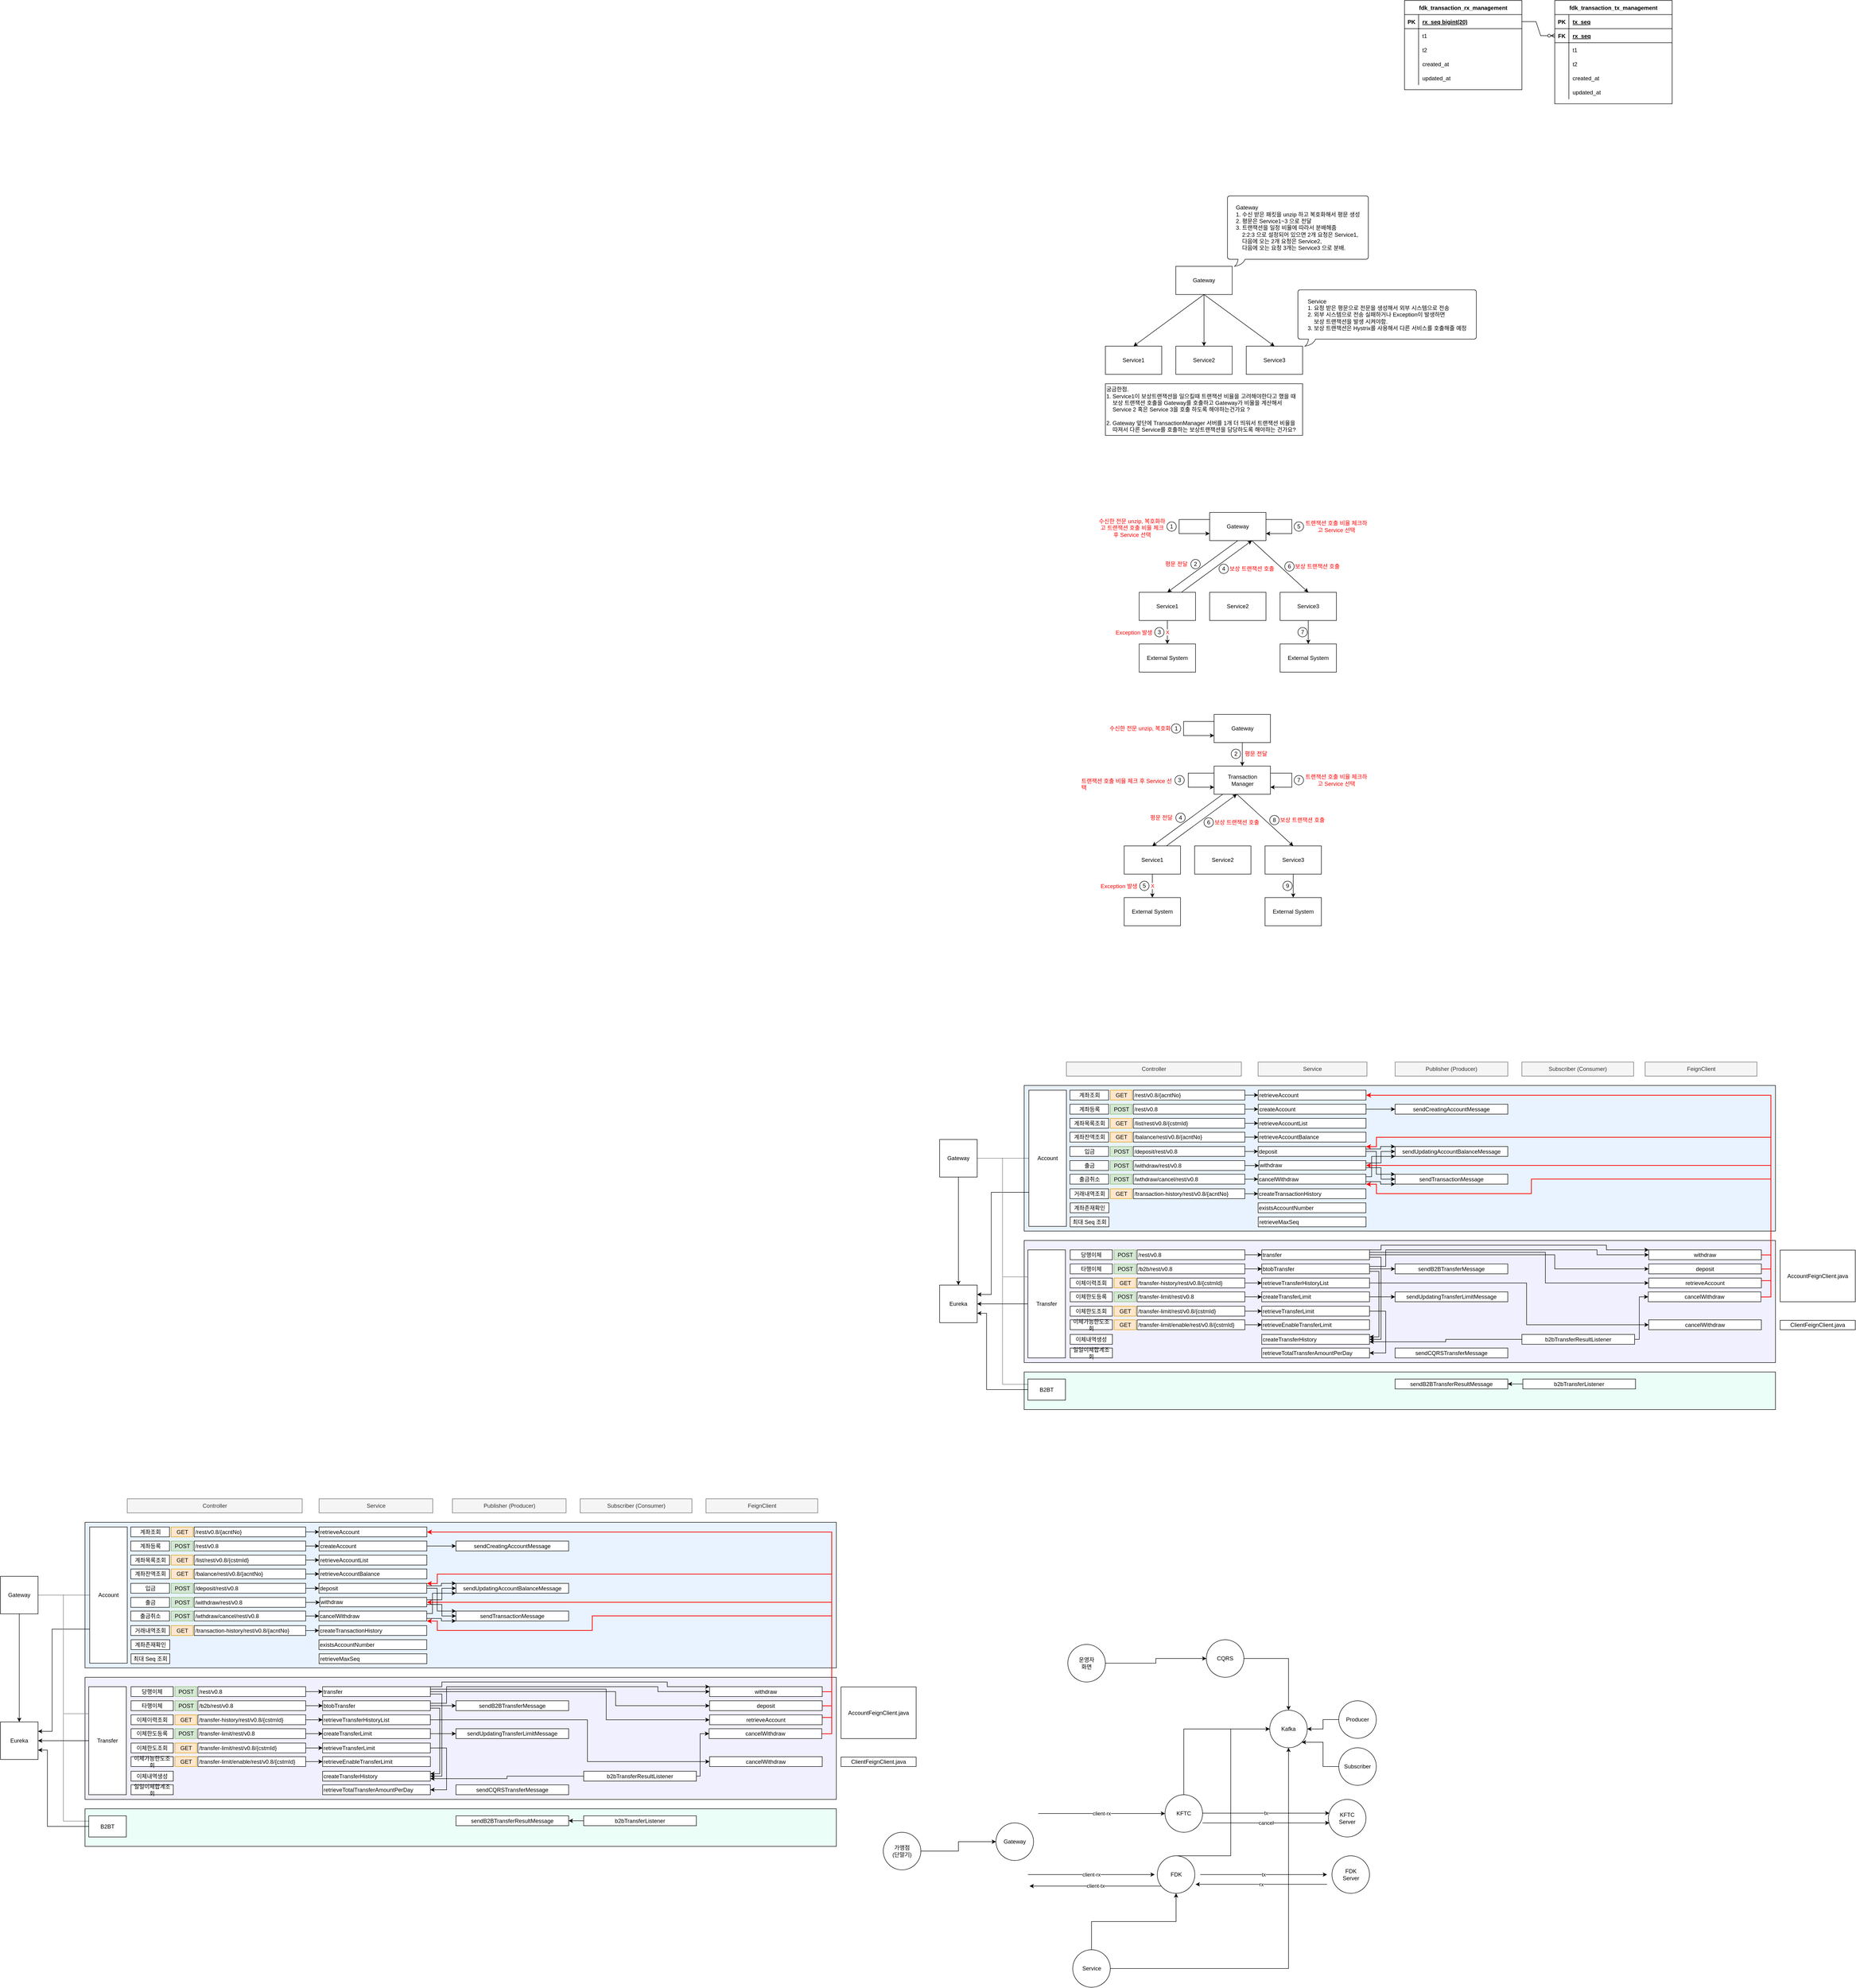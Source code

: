 <mxfile version="20.0.3" type="device"><diagram id="dr3csFHI7bt7FyzH8I2Q" name="Page-1"><mxGraphModel dx="5098" dy="1220" grid="1" gridSize="10" guides="1" tooltips="1" connect="1" arrows="1" fold="1" page="0" pageScale="1" pageWidth="827" pageHeight="1169" math="0" shadow="0"><root><mxCell id="0"/><mxCell id="1" parent="0"/><mxCell id="jpMr4jHeJOyTuj1pDXC3-27" value="fdk_transaction_rx_management" style="shape=table;startSize=30;container=1;collapsible=1;childLayout=tableLayout;fixedRows=1;rowLines=0;fontStyle=1;align=center;resizeLast=1;" parent="1" vertex="1"><mxGeometry x="-40" y="240" width="250" height="190" as="geometry"><mxRectangle x="320" y="240" width="230" height="30" as="alternateBounds"/></mxGeometry></mxCell><mxCell id="jpMr4jHeJOyTuj1pDXC3-28" value="" style="shape=tableRow;horizontal=0;startSize=0;swimlaneHead=0;swimlaneBody=0;fillColor=none;collapsible=0;dropTarget=0;points=[[0,0.5],[1,0.5]];portConstraint=eastwest;top=0;left=0;right=0;bottom=1;" parent="jpMr4jHeJOyTuj1pDXC3-27" vertex="1"><mxGeometry y="30" width="250" height="30" as="geometry"/></mxCell><mxCell id="jpMr4jHeJOyTuj1pDXC3-29" value="PK" style="shape=partialRectangle;connectable=0;fillColor=none;top=0;left=0;bottom=0;right=0;fontStyle=1;overflow=hidden;" parent="jpMr4jHeJOyTuj1pDXC3-28" vertex="1"><mxGeometry width="30" height="30" as="geometry"><mxRectangle width="30" height="30" as="alternateBounds"/></mxGeometry></mxCell><mxCell id="jpMr4jHeJOyTuj1pDXC3-30" value="rx_seq bigint(20)" style="shape=partialRectangle;connectable=0;fillColor=none;top=0;left=0;bottom=0;right=0;align=left;spacingLeft=6;fontStyle=5;overflow=hidden;" parent="jpMr4jHeJOyTuj1pDXC3-28" vertex="1"><mxGeometry x="30" width="220" height="30" as="geometry"><mxRectangle width="220" height="30" as="alternateBounds"/></mxGeometry></mxCell><mxCell id="jpMr4jHeJOyTuj1pDXC3-31" value="" style="shape=tableRow;horizontal=0;startSize=0;swimlaneHead=0;swimlaneBody=0;fillColor=none;collapsible=0;dropTarget=0;points=[[0,0.5],[1,0.5]];portConstraint=eastwest;top=0;left=0;right=0;bottom=0;" parent="jpMr4jHeJOyTuj1pDXC3-27" vertex="1"><mxGeometry y="60" width="250" height="30" as="geometry"/></mxCell><mxCell id="jpMr4jHeJOyTuj1pDXC3-32" value="" style="shape=partialRectangle;connectable=0;fillColor=none;top=0;left=0;bottom=0;right=0;editable=1;overflow=hidden;" parent="jpMr4jHeJOyTuj1pDXC3-31" vertex="1"><mxGeometry width="30" height="30" as="geometry"><mxRectangle width="30" height="30" as="alternateBounds"/></mxGeometry></mxCell><mxCell id="jpMr4jHeJOyTuj1pDXC3-33" value="t1" style="shape=partialRectangle;connectable=0;fillColor=none;top=0;left=0;bottom=0;right=0;align=left;spacingLeft=6;overflow=hidden;" parent="jpMr4jHeJOyTuj1pDXC3-31" vertex="1"><mxGeometry x="30" width="220" height="30" as="geometry"><mxRectangle width="220" height="30" as="alternateBounds"/></mxGeometry></mxCell><mxCell id="jpMr4jHeJOyTuj1pDXC3-34" value="" style="shape=tableRow;horizontal=0;startSize=0;swimlaneHead=0;swimlaneBody=0;fillColor=none;collapsible=0;dropTarget=0;points=[[0,0.5],[1,0.5]];portConstraint=eastwest;top=0;left=0;right=0;bottom=0;" parent="jpMr4jHeJOyTuj1pDXC3-27" vertex="1"><mxGeometry y="90" width="250" height="30" as="geometry"/></mxCell><mxCell id="jpMr4jHeJOyTuj1pDXC3-35" value="" style="shape=partialRectangle;connectable=0;fillColor=none;top=0;left=0;bottom=0;right=0;editable=1;overflow=hidden;" parent="jpMr4jHeJOyTuj1pDXC3-34" vertex="1"><mxGeometry width="30" height="30" as="geometry"><mxRectangle width="30" height="30" as="alternateBounds"/></mxGeometry></mxCell><mxCell id="jpMr4jHeJOyTuj1pDXC3-36" value="t2" style="shape=partialRectangle;connectable=0;fillColor=none;top=0;left=0;bottom=0;right=0;align=left;spacingLeft=6;overflow=hidden;" parent="jpMr4jHeJOyTuj1pDXC3-34" vertex="1"><mxGeometry x="30" width="220" height="30" as="geometry"><mxRectangle width="220" height="30" as="alternateBounds"/></mxGeometry></mxCell><mxCell id="jpMr4jHeJOyTuj1pDXC3-40" value="" style="shape=tableRow;horizontal=0;startSize=0;swimlaneHead=0;swimlaneBody=0;fillColor=none;collapsible=0;dropTarget=0;points=[[0,0.5],[1,0.5]];portConstraint=eastwest;top=0;left=0;right=0;bottom=0;" parent="jpMr4jHeJOyTuj1pDXC3-27" vertex="1"><mxGeometry y="120" width="250" height="30" as="geometry"/></mxCell><mxCell id="jpMr4jHeJOyTuj1pDXC3-41" value="" style="shape=partialRectangle;connectable=0;fillColor=none;top=0;left=0;bottom=0;right=0;editable=1;overflow=hidden;" parent="jpMr4jHeJOyTuj1pDXC3-40" vertex="1"><mxGeometry width="30" height="30" as="geometry"><mxRectangle width="30" height="30" as="alternateBounds"/></mxGeometry></mxCell><mxCell id="jpMr4jHeJOyTuj1pDXC3-42" value="created_at" style="shape=partialRectangle;connectable=0;fillColor=none;top=0;left=0;bottom=0;right=0;align=left;spacingLeft=6;overflow=hidden;" parent="jpMr4jHeJOyTuj1pDXC3-40" vertex="1"><mxGeometry x="30" width="220" height="30" as="geometry"><mxRectangle width="220" height="30" as="alternateBounds"/></mxGeometry></mxCell><mxCell id="jpMr4jHeJOyTuj1pDXC3-78" value="" style="shape=tableRow;horizontal=0;startSize=0;swimlaneHead=0;swimlaneBody=0;fillColor=none;collapsible=0;dropTarget=0;points=[[0,0.5],[1,0.5]];portConstraint=eastwest;top=0;left=0;right=0;bottom=0;" parent="jpMr4jHeJOyTuj1pDXC3-27" vertex="1"><mxGeometry y="150" width="250" height="30" as="geometry"/></mxCell><mxCell id="jpMr4jHeJOyTuj1pDXC3-79" value="" style="shape=partialRectangle;connectable=0;fillColor=none;top=0;left=0;bottom=0;right=0;editable=1;overflow=hidden;" parent="jpMr4jHeJOyTuj1pDXC3-78" vertex="1"><mxGeometry width="30" height="30" as="geometry"><mxRectangle width="30" height="30" as="alternateBounds"/></mxGeometry></mxCell><mxCell id="jpMr4jHeJOyTuj1pDXC3-80" value="updated_at" style="shape=partialRectangle;connectable=0;fillColor=none;top=0;left=0;bottom=0;right=0;align=left;spacingLeft=6;overflow=hidden;" parent="jpMr4jHeJOyTuj1pDXC3-78" vertex="1"><mxGeometry x="30" width="220" height="30" as="geometry"><mxRectangle width="220" height="30" as="alternateBounds"/></mxGeometry></mxCell><mxCell id="jpMr4jHeJOyTuj1pDXC3-91" value="fdk_transaction_tx_management" style="shape=table;startSize=30;container=1;collapsible=1;childLayout=tableLayout;fixedRows=1;rowLines=0;fontStyle=1;align=center;resizeLast=1;" parent="1" vertex="1"><mxGeometry x="280" y="240" width="250" height="220" as="geometry"><mxRectangle x="320" y="240" width="230" height="30" as="alternateBounds"/></mxGeometry></mxCell><mxCell id="jpMr4jHeJOyTuj1pDXC3-92" value="" style="shape=tableRow;horizontal=0;startSize=0;swimlaneHead=0;swimlaneBody=0;fillColor=none;collapsible=0;dropTarget=0;points=[[0,0.5],[1,0.5]];portConstraint=eastwest;top=0;left=0;right=0;bottom=1;" parent="jpMr4jHeJOyTuj1pDXC3-91" vertex="1"><mxGeometry y="30" width="250" height="30" as="geometry"/></mxCell><mxCell id="jpMr4jHeJOyTuj1pDXC3-93" value="PK" style="shape=partialRectangle;connectable=0;fillColor=none;top=0;left=0;bottom=0;right=0;fontStyle=1;overflow=hidden;" parent="jpMr4jHeJOyTuj1pDXC3-92" vertex="1"><mxGeometry width="30" height="30" as="geometry"><mxRectangle width="30" height="30" as="alternateBounds"/></mxGeometry></mxCell><mxCell id="jpMr4jHeJOyTuj1pDXC3-94" value="tx_seq" style="shape=partialRectangle;connectable=0;fillColor=none;top=0;left=0;bottom=0;right=0;align=left;spacingLeft=6;fontStyle=5;overflow=hidden;" parent="jpMr4jHeJOyTuj1pDXC3-92" vertex="1"><mxGeometry x="30" width="220" height="30" as="geometry"><mxRectangle width="220" height="30" as="alternateBounds"/></mxGeometry></mxCell><mxCell id="jpMr4jHeJOyTuj1pDXC3-110" value="" style="shape=tableRow;horizontal=0;startSize=0;swimlaneHead=0;swimlaneBody=0;fillColor=none;collapsible=0;dropTarget=0;points=[[0,0.5],[1,0.5]];portConstraint=eastwest;top=0;left=0;right=0;bottom=1;" parent="jpMr4jHeJOyTuj1pDXC3-91" vertex="1"><mxGeometry y="60" width="250" height="30" as="geometry"/></mxCell><mxCell id="jpMr4jHeJOyTuj1pDXC3-111" value="FK" style="shape=partialRectangle;connectable=0;fillColor=none;top=0;left=0;bottom=0;right=0;fontStyle=1;overflow=hidden;" parent="jpMr4jHeJOyTuj1pDXC3-110" vertex="1"><mxGeometry width="30" height="30" as="geometry"><mxRectangle width="30" height="30" as="alternateBounds"/></mxGeometry></mxCell><mxCell id="jpMr4jHeJOyTuj1pDXC3-112" value="rx_seq" style="shape=partialRectangle;connectable=0;fillColor=none;top=0;left=0;bottom=0;right=0;align=left;spacingLeft=6;fontStyle=5;overflow=hidden;" parent="jpMr4jHeJOyTuj1pDXC3-110" vertex="1"><mxGeometry x="30" width="220" height="30" as="geometry"><mxRectangle width="220" height="30" as="alternateBounds"/></mxGeometry></mxCell><mxCell id="jpMr4jHeJOyTuj1pDXC3-95" value="" style="shape=tableRow;horizontal=0;startSize=0;swimlaneHead=0;swimlaneBody=0;fillColor=none;collapsible=0;dropTarget=0;points=[[0,0.5],[1,0.5]];portConstraint=eastwest;top=0;left=0;right=0;bottom=0;" parent="jpMr4jHeJOyTuj1pDXC3-91" vertex="1"><mxGeometry y="90" width="250" height="30" as="geometry"/></mxCell><mxCell id="jpMr4jHeJOyTuj1pDXC3-96" value="" style="shape=partialRectangle;connectable=0;fillColor=none;top=0;left=0;bottom=0;right=0;editable=1;overflow=hidden;" parent="jpMr4jHeJOyTuj1pDXC3-95" vertex="1"><mxGeometry width="30" height="30" as="geometry"><mxRectangle width="30" height="30" as="alternateBounds"/></mxGeometry></mxCell><mxCell id="jpMr4jHeJOyTuj1pDXC3-97" value="t1" style="shape=partialRectangle;connectable=0;fillColor=none;top=0;left=0;bottom=0;right=0;align=left;spacingLeft=6;overflow=hidden;" parent="jpMr4jHeJOyTuj1pDXC3-95" vertex="1"><mxGeometry x="30" width="220" height="30" as="geometry"><mxRectangle width="220" height="30" as="alternateBounds"/></mxGeometry></mxCell><mxCell id="jpMr4jHeJOyTuj1pDXC3-98" value="" style="shape=tableRow;horizontal=0;startSize=0;swimlaneHead=0;swimlaneBody=0;fillColor=none;collapsible=0;dropTarget=0;points=[[0,0.5],[1,0.5]];portConstraint=eastwest;top=0;left=0;right=0;bottom=0;" parent="jpMr4jHeJOyTuj1pDXC3-91" vertex="1"><mxGeometry y="120" width="250" height="30" as="geometry"/></mxCell><mxCell id="jpMr4jHeJOyTuj1pDXC3-99" value="" style="shape=partialRectangle;connectable=0;fillColor=none;top=0;left=0;bottom=0;right=0;editable=1;overflow=hidden;" parent="jpMr4jHeJOyTuj1pDXC3-98" vertex="1"><mxGeometry width="30" height="30" as="geometry"><mxRectangle width="30" height="30" as="alternateBounds"/></mxGeometry></mxCell><mxCell id="jpMr4jHeJOyTuj1pDXC3-100" value="t2" style="shape=partialRectangle;connectable=0;fillColor=none;top=0;left=0;bottom=0;right=0;align=left;spacingLeft=6;overflow=hidden;" parent="jpMr4jHeJOyTuj1pDXC3-98" vertex="1"><mxGeometry x="30" width="220" height="30" as="geometry"><mxRectangle width="220" height="30" as="alternateBounds"/></mxGeometry></mxCell><mxCell id="jpMr4jHeJOyTuj1pDXC3-101" value="" style="shape=tableRow;horizontal=0;startSize=0;swimlaneHead=0;swimlaneBody=0;fillColor=none;collapsible=0;dropTarget=0;points=[[0,0.5],[1,0.5]];portConstraint=eastwest;top=0;left=0;right=0;bottom=0;" parent="jpMr4jHeJOyTuj1pDXC3-91" vertex="1"><mxGeometry y="150" width="250" height="30" as="geometry"/></mxCell><mxCell id="jpMr4jHeJOyTuj1pDXC3-102" value="" style="shape=partialRectangle;connectable=0;fillColor=none;top=0;left=0;bottom=0;right=0;editable=1;overflow=hidden;" parent="jpMr4jHeJOyTuj1pDXC3-101" vertex="1"><mxGeometry width="30" height="30" as="geometry"><mxRectangle width="30" height="30" as="alternateBounds"/></mxGeometry></mxCell><mxCell id="jpMr4jHeJOyTuj1pDXC3-103" value="created_at" style="shape=partialRectangle;connectable=0;fillColor=none;top=0;left=0;bottom=0;right=0;align=left;spacingLeft=6;overflow=hidden;" parent="jpMr4jHeJOyTuj1pDXC3-101" vertex="1"><mxGeometry x="30" width="220" height="30" as="geometry"><mxRectangle width="220" height="30" as="alternateBounds"/></mxGeometry></mxCell><mxCell id="jpMr4jHeJOyTuj1pDXC3-104" value="" style="shape=tableRow;horizontal=0;startSize=0;swimlaneHead=0;swimlaneBody=0;fillColor=none;collapsible=0;dropTarget=0;points=[[0,0.5],[1,0.5]];portConstraint=eastwest;top=0;left=0;right=0;bottom=0;" parent="jpMr4jHeJOyTuj1pDXC3-91" vertex="1"><mxGeometry y="180" width="250" height="30" as="geometry"/></mxCell><mxCell id="jpMr4jHeJOyTuj1pDXC3-105" value="" style="shape=partialRectangle;connectable=0;fillColor=none;top=0;left=0;bottom=0;right=0;editable=1;overflow=hidden;" parent="jpMr4jHeJOyTuj1pDXC3-104" vertex="1"><mxGeometry width="30" height="30" as="geometry"><mxRectangle width="30" height="30" as="alternateBounds"/></mxGeometry></mxCell><mxCell id="jpMr4jHeJOyTuj1pDXC3-106" value="updated_at" style="shape=partialRectangle;connectable=0;fillColor=none;top=0;left=0;bottom=0;right=0;align=left;spacingLeft=6;overflow=hidden;" parent="jpMr4jHeJOyTuj1pDXC3-104" vertex="1"><mxGeometry x="30" width="220" height="30" as="geometry"><mxRectangle width="220" height="30" as="alternateBounds"/></mxGeometry></mxCell><mxCell id="jpMr4jHeJOyTuj1pDXC3-114" value="" style="edgeStyle=entityRelationEdgeStyle;fontSize=12;html=1;endArrow=ERzeroToMany;endFill=1;rounded=0;fontFamily=Helvetica;fontColor=default;exitX=1;exitY=0.5;exitDx=0;exitDy=0;entryX=0;entryY=0.5;entryDx=0;entryDy=0;" parent="1" source="jpMr4jHeJOyTuj1pDXC3-28" target="jpMr4jHeJOyTuj1pDXC3-110" edge="1"><mxGeometry width="100" height="100" relative="1" as="geometry"><mxPoint x="360" y="490" as="sourcePoint"/><mxPoint x="460" y="390" as="targetPoint"/></mxGeometry></mxCell><mxCell id="4-lHO5G8C1n3di6z6vY6-1" value="Gateway" style="rounded=0;whiteSpace=wrap;html=1;" parent="1" vertex="1"><mxGeometry x="-527" y="806" width="120" height="60" as="geometry"/></mxCell><mxCell id="4-lHO5G8C1n3di6z6vY6-2" value="Service1" style="rounded=0;whiteSpace=wrap;html=1;" parent="1" vertex="1"><mxGeometry x="-677" y="976" width="120" height="60" as="geometry"/></mxCell><mxCell id="4-lHO5G8C1n3di6z6vY6-3" value="Service2" style="rounded=0;whiteSpace=wrap;html=1;" parent="1" vertex="1"><mxGeometry x="-527" y="976" width="120" height="60" as="geometry"/></mxCell><mxCell id="4-lHO5G8C1n3di6z6vY6-4" value="Service3" style="rounded=0;whiteSpace=wrap;html=1;" parent="1" vertex="1"><mxGeometry x="-377" y="976" width="120" height="60" as="geometry"/></mxCell><mxCell id="4-lHO5G8C1n3di6z6vY6-5" value="&lt;div style=&quot;text-align: left;&quot;&gt;&lt;span style=&quot;background-color: initial;&quot;&gt;Gateway&lt;/span&gt;&lt;/div&gt;&lt;div style=&quot;text-align: left;&quot;&gt;&lt;span style=&quot;background-color: initial;&quot;&gt;1. 수신 받은 패킷을 unzip 하고 복호화해서 평문 생성&lt;/span&gt;&lt;/div&gt;&lt;div style=&quot;text-align: left;&quot;&gt;&lt;span style=&quot;background-color: initial;&quot;&gt;2. 평문은 Service1~3 으로 전달&lt;/span&gt;&lt;/div&gt;&lt;div style=&quot;text-align: left;&quot;&gt;&lt;span style=&quot;background-color: initial;&quot;&gt;3. 트랜잭션을 일정 비율에 따라서 분배해줌&lt;/span&gt;&lt;/div&gt;&lt;div style=&quot;text-align: left;&quot;&gt;&lt;span style=&quot;background-color: initial;&quot;&gt;&amp;nbsp; &amp;nbsp; 2:2:3 으로 설정되어 있으면 2개 요청은 Service1,&lt;/span&gt;&lt;/div&gt;&lt;div style=&quot;text-align: left;&quot;&gt;&lt;span style=&quot;background-color: initial;&quot;&gt;&amp;nbsp; &amp;nbsp; 다음에 오는 2개 요청은 Service2,&lt;/span&gt;&lt;/div&gt;&lt;div style=&quot;text-align: left;&quot;&gt;&lt;span style=&quot;background-color: initial;&quot;&gt;&amp;nbsp; &amp;nbsp; 다음에 오는 요청 3개는 Service3 으로 분배.&lt;/span&gt;&lt;/div&gt;" style="whiteSpace=wrap;html=1;shape=mxgraph.basic.roundRectCallout;dx=30;dy=15;size=5;boundedLbl=1;" parent="1" vertex="1"><mxGeometry x="-417" y="656" width="300" height="150" as="geometry"/></mxCell><mxCell id="4-lHO5G8C1n3di6z6vY6-6" value="" style="endArrow=classic;html=1;rounded=0;exitX=0.5;exitY=1;exitDx=0;exitDy=0;entryX=0.5;entryY=0;entryDx=0;entryDy=0;" parent="1" source="4-lHO5G8C1n3di6z6vY6-1" target="4-lHO5G8C1n3di6z6vY6-2" edge="1"><mxGeometry width="50" height="50" relative="1" as="geometry"><mxPoint x="-477" y="1046" as="sourcePoint"/><mxPoint x="-427" y="996" as="targetPoint"/></mxGeometry></mxCell><mxCell id="4-lHO5G8C1n3di6z6vY6-7" value="" style="endArrow=classic;html=1;rounded=0;exitX=0.5;exitY=1;exitDx=0;exitDy=0;entryX=0.5;entryY=0;entryDx=0;entryDy=0;" parent="1" source="4-lHO5G8C1n3di6z6vY6-1" target="4-lHO5G8C1n3di6z6vY6-3" edge="1"><mxGeometry width="50" height="50" relative="1" as="geometry"><mxPoint x="-457" y="876" as="sourcePoint"/><mxPoint x="-607" y="986" as="targetPoint"/></mxGeometry></mxCell><mxCell id="4-lHO5G8C1n3di6z6vY6-8" value="" style="endArrow=classic;html=1;rounded=0;exitX=0.5;exitY=1;exitDx=0;exitDy=0;entryX=0.5;entryY=0;entryDx=0;entryDy=0;" parent="1" source="4-lHO5G8C1n3di6z6vY6-1" target="4-lHO5G8C1n3di6z6vY6-4" edge="1"><mxGeometry width="50" height="50" relative="1" as="geometry"><mxPoint x="-457" y="876" as="sourcePoint"/><mxPoint x="-457" y="986" as="targetPoint"/></mxGeometry></mxCell><mxCell id="4-lHO5G8C1n3di6z6vY6-9" value="&lt;div style=&quot;text-align: left;&quot;&gt;Service&lt;/div&gt;&lt;div style=&quot;text-align: left;&quot;&gt;&lt;span style=&quot;background-color: initial;&quot;&gt;1. 요청 받은 평문으로 전문을 생성해서 외부 시스템으로 전송&lt;br&gt;&lt;/span&gt;&lt;/div&gt;&lt;div style=&quot;text-align: left;&quot;&gt;&lt;span style=&quot;background-color: initial;&quot;&gt;2. 외부 시스템으로 전송 실패하거나 Exception이 발생하면&amp;nbsp;&lt;/span&gt;&lt;/div&gt;&lt;div style=&quot;text-align: left;&quot;&gt;&lt;span style=&quot;background-color: initial;&quot;&gt;&amp;nbsp; &amp;nbsp; 보상 트랜잭션을 발생 시켜야함.&lt;/span&gt;&lt;/div&gt;&lt;div style=&quot;text-align: left;&quot;&gt;&lt;span style=&quot;background-color: initial;&quot;&gt;3. 보상 트랜잭션은 Hystrix를 사용해서 다른 서비스를 호출해줄 예정&lt;/span&gt;&lt;/div&gt;" style="whiteSpace=wrap;html=1;shape=mxgraph.basic.roundRectCallout;dx=30;dy=15;size=5;boundedLbl=1;" parent="1" vertex="1"><mxGeometry x="-267" y="856" width="380" height="120" as="geometry"/></mxCell><mxCell id="4-lHO5G8C1n3di6z6vY6-11" value="궁금한점.&lt;br&gt;1. Service1이 보상트랜잭션을 일으킬때 트랜잭션 비율을 고려해야한다고 했을 때&lt;br&gt;&amp;nbsp; &amp;nbsp; 보상 트랜잭션 호출을 Gateway를 호출하고 Gateway가 비율을 계산해서 &lt;br&gt;&amp;nbsp; &amp;nbsp; Service 2 혹은 Service 3을 호출 하도록 해야하는건가요 ?&lt;br&gt;&lt;br&gt;2. Gateway 앞단에 TransactionManager 서버를 1개 더 띄워서 트랜잭션 비율을 &lt;br&gt;&amp;nbsp; &amp;nbsp; 따져서 다른 Service를 호출하는 보상트랜잭션을 담당하도록 해야하는 건가요?" style="rounded=0;whiteSpace=wrap;html=1;align=left;verticalAlign=middle;" parent="1" vertex="1"><mxGeometry x="-677" y="1056" width="420" height="110" as="geometry"/></mxCell><mxCell id="4-lHO5G8C1n3di6z6vY6-12" value="Gateway" style="rounded=0;whiteSpace=wrap;html=1;" parent="1" vertex="1"><mxGeometry x="-455" y="1330" width="120" height="60" as="geometry"/></mxCell><mxCell id="4-lHO5G8C1n3di6z6vY6-13" value="Service1" style="rounded=0;whiteSpace=wrap;html=1;" parent="1" vertex="1"><mxGeometry x="-605" y="1500" width="120" height="60" as="geometry"/></mxCell><mxCell id="4-lHO5G8C1n3di6z6vY6-14" value="Service2" style="rounded=0;whiteSpace=wrap;html=1;" parent="1" vertex="1"><mxGeometry x="-455" y="1500" width="120" height="60" as="geometry"/></mxCell><mxCell id="4-lHO5G8C1n3di6z6vY6-15" value="Service3" style="rounded=0;whiteSpace=wrap;html=1;" parent="1" vertex="1"><mxGeometry x="-305" y="1500" width="120" height="60" as="geometry"/></mxCell><mxCell id="4-lHO5G8C1n3di6z6vY6-16" value="" style="endArrow=classic;html=1;rounded=0;exitX=0.5;exitY=1;exitDx=0;exitDy=0;entryX=0.5;entryY=0;entryDx=0;entryDy=0;" parent="1" source="4-lHO5G8C1n3di6z6vY6-12" target="4-lHO5G8C1n3di6z6vY6-13" edge="1"><mxGeometry width="50" height="50" relative="1" as="geometry"><mxPoint x="-405" y="1570" as="sourcePoint"/><mxPoint x="-355" y="1520" as="targetPoint"/></mxGeometry></mxCell><mxCell id="4-lHO5G8C1n3di6z6vY6-20" value="2" style="ellipse;whiteSpace=wrap;html=1;" parent="1" vertex="1"><mxGeometry x="-495" y="1430" width="20" height="20" as="geometry"/></mxCell><mxCell id="4-lHO5G8C1n3di6z6vY6-21" value="External System" style="rounded=0;whiteSpace=wrap;html=1;" parent="1" vertex="1"><mxGeometry x="-605" y="1610" width="120" height="60" as="geometry"/></mxCell><mxCell id="4-lHO5G8C1n3di6z6vY6-22" value="X" style="endArrow=classic;html=1;rounded=0;exitX=0.5;exitY=1;exitDx=0;exitDy=0;entryX=0.5;entryY=0;entryDx=0;entryDy=0;fontColor=#FF0000;" parent="1" source="4-lHO5G8C1n3di6z6vY6-13" target="4-lHO5G8C1n3di6z6vY6-21" edge="1"><mxGeometry width="50" height="50" relative="1" as="geometry"><mxPoint x="-385" y="1400" as="sourcePoint"/><mxPoint x="-535" y="1510" as="targetPoint"/></mxGeometry></mxCell><mxCell id="4-lHO5G8C1n3di6z6vY6-23" value="3" style="ellipse;whiteSpace=wrap;html=1;" parent="1" vertex="1"><mxGeometry x="-572" y="1575" width="20" height="20" as="geometry"/></mxCell><mxCell id="4-lHO5G8C1n3di6z6vY6-24" value="" style="endArrow=classic;html=1;rounded=0;exitX=0.75;exitY=0;exitDx=0;exitDy=0;entryX=0.75;entryY=1;entryDx=0;entryDy=0;" parent="1" source="4-lHO5G8C1n3di6z6vY6-13" target="4-lHO5G8C1n3di6z6vY6-12" edge="1"><mxGeometry width="50" height="50" relative="1" as="geometry"><mxPoint x="-385" y="1400" as="sourcePoint"/><mxPoint x="-535" y="1510" as="targetPoint"/></mxGeometry></mxCell><mxCell id="4-lHO5G8C1n3di6z6vY6-25" value="4" style="ellipse;whiteSpace=wrap;html=1;" parent="1" vertex="1"><mxGeometry x="-435" y="1440" width="20" height="20" as="geometry"/></mxCell><mxCell id="4-lHO5G8C1n3di6z6vY6-26" value="보상 트랜잭션 호출" style="text;html=1;strokeColor=none;fillColor=none;align=center;verticalAlign=middle;whiteSpace=wrap;rounded=0;fontColor=#FF0000;" parent="1" vertex="1"><mxGeometry x="-415" y="1435" width="100" height="30" as="geometry"/></mxCell><mxCell id="4-lHO5G8C1n3di6z6vY6-29" value="" style="edgeStyle=elbowEdgeStyle;elbow=vertical;endArrow=classic;html=1;rounded=0;fontColor=#FF0000;exitX=1;exitY=0.25;exitDx=0;exitDy=0;" parent="1" source="4-lHO5G8C1n3di6z6vY6-12" target="4-lHO5G8C1n3di6z6vY6-12" edge="1"><mxGeometry width="50" height="50" relative="1" as="geometry"><mxPoint x="-285" y="1590" as="sourcePoint"/><mxPoint x="-235" y="1540" as="targetPoint"/><Array as="points"><mxPoint x="-280" y="1345"/></Array></mxGeometry></mxCell><mxCell id="4-lHO5G8C1n3di6z6vY6-30" value="5" style="ellipse;whiteSpace=wrap;html=1;" parent="1" vertex="1"><mxGeometry x="-275" y="1350" width="20" height="20" as="geometry"/></mxCell><mxCell id="4-lHO5G8C1n3di6z6vY6-31" value="트랜잭션 호출 비율 체크하고 Service 선택" style="text;html=1;strokeColor=none;fillColor=none;align=center;verticalAlign=middle;whiteSpace=wrap;rounded=0;fontColor=#FF0000;" parent="1" vertex="1"><mxGeometry x="-255" y="1345" width="140" height="30" as="geometry"/></mxCell><mxCell id="4-lHO5G8C1n3di6z6vY6-33" value="" style="endArrow=classic;html=1;rounded=0;exitX=0.75;exitY=1;exitDx=0;exitDy=0;entryX=0.5;entryY=0;entryDx=0;entryDy=0;" parent="1" source="4-lHO5G8C1n3di6z6vY6-12" target="4-lHO5G8C1n3di6z6vY6-15" edge="1"><mxGeometry width="50" height="50" relative="1" as="geometry"><mxPoint x="-385" y="1400" as="sourcePoint"/><mxPoint x="-535" y="1510" as="targetPoint"/></mxGeometry></mxCell><mxCell id="4-lHO5G8C1n3di6z6vY6-36" value="6" style="ellipse;whiteSpace=wrap;html=1;" parent="1" vertex="1"><mxGeometry x="-295" y="1435" width="20" height="20" as="geometry"/></mxCell><mxCell id="4-lHO5G8C1n3di6z6vY6-37" value="보상 트랜잭션 호출" style="text;html=1;strokeColor=none;fillColor=none;align=left;verticalAlign=middle;whiteSpace=wrap;rounded=0;fontColor=#FF0000;" parent="1" vertex="1"><mxGeometry x="-275" y="1430" width="140" height="30" as="geometry"/></mxCell><mxCell id="4-lHO5G8C1n3di6z6vY6-38" value="External System" style="rounded=0;whiteSpace=wrap;html=1;" parent="1" vertex="1"><mxGeometry x="-305" y="1610" width="120" height="60" as="geometry"/></mxCell><mxCell id="4-lHO5G8C1n3di6z6vY6-39" value="" style="endArrow=classic;html=1;rounded=0;exitX=0.5;exitY=1;exitDx=0;exitDy=0;entryX=0.5;entryY=0;entryDx=0;entryDy=0;fontColor=#FF0000;" parent="1" source="4-lHO5G8C1n3di6z6vY6-15" target="4-lHO5G8C1n3di6z6vY6-38" edge="1"><mxGeometry width="50" height="50" relative="1" as="geometry"><mxPoint x="-245" y="1550" as="sourcePoint"/><mxPoint x="-235" y="1500" as="targetPoint"/></mxGeometry></mxCell><mxCell id="4-lHO5G8C1n3di6z6vY6-40" value="7" style="ellipse;whiteSpace=wrap;html=1;" parent="1" vertex="1"><mxGeometry x="-267" y="1575" width="20" height="20" as="geometry"/></mxCell><mxCell id="4-lHO5G8C1n3di6z6vY6-41" value="평문 전달" style="text;html=1;strokeColor=none;fillColor=none;align=right;verticalAlign=middle;whiteSpace=wrap;rounded=0;fontColor=#FF0000;" parent="1" vertex="1"><mxGeometry x="-570" y="1425" width="70" height="30" as="geometry"/></mxCell><mxCell id="4-lHO5G8C1n3di6z6vY6-42" value="Exception 발생" style="text;html=1;strokeColor=none;fillColor=none;align=center;verticalAlign=middle;whiteSpace=wrap;rounded=0;fontColor=#FF0000;" parent="1" vertex="1"><mxGeometry x="-662" y="1571" width="92" height="30" as="geometry"/></mxCell><mxCell id="4-lHO5G8C1n3di6z6vY6-66" value="" style="edgeStyle=elbowEdgeStyle;elbow=vertical;endArrow=classic;html=1;rounded=0;fontColor=#FF0000;exitX=0;exitY=0.25;exitDx=0;exitDy=0;entryX=0;entryY=0.75;entryDx=0;entryDy=0;" parent="1" source="4-lHO5G8C1n3di6z6vY6-12" target="4-lHO5G8C1n3di6z6vY6-12" edge="1"><mxGeometry width="50" height="50" relative="1" as="geometry"><mxPoint x="-325" y="1355" as="sourcePoint"/><mxPoint x="-325" y="1385" as="targetPoint"/><Array as="points"><mxPoint x="-520" y="1360"/><mxPoint x="-570" y="1355"/></Array></mxGeometry></mxCell><mxCell id="4-lHO5G8C1n3di6z6vY6-67" value="1" style="ellipse;whiteSpace=wrap;html=1;" parent="1" vertex="1"><mxGeometry x="-546" y="1350" width="20" height="20" as="geometry"/></mxCell><mxCell id="4-lHO5G8C1n3di6z6vY6-68" value="수신한 전문 unzip, 복호화하고 트랜잭션 호출 비율 체크 후 Service 선택" style="text;html=1;strokeColor=none;fillColor=none;align=center;verticalAlign=middle;whiteSpace=wrap;rounded=0;fontColor=#FF0000;" parent="1" vertex="1"><mxGeometry x="-694" y="1335" width="148" height="55" as="geometry"/></mxCell><mxCell id="4-lHO5G8C1n3di6z6vY6-96" style="edgeStyle=orthogonalEdgeStyle;rounded=0;orthogonalLoop=1;jettySize=auto;html=1;exitX=0.5;exitY=1;exitDx=0;exitDy=0;entryX=0.5;entryY=0;entryDx=0;entryDy=0;fontColor=#FF0000;" parent="1" source="4-lHO5G8C1n3di6z6vY6-69" target="4-lHO5G8C1n3di6z6vY6-95" edge="1"><mxGeometry relative="1" as="geometry"/></mxCell><mxCell id="4-lHO5G8C1n3di6z6vY6-69" value="Gateway" style="rounded=0;whiteSpace=wrap;html=1;" parent="1" vertex="1"><mxGeometry x="-445.5" y="1760" width="120" height="60" as="geometry"/></mxCell><mxCell id="4-lHO5G8C1n3di6z6vY6-70" value="Service1" style="rounded=0;whiteSpace=wrap;html=1;" parent="1" vertex="1"><mxGeometry x="-637" y="2040" width="120" height="60" as="geometry"/></mxCell><mxCell id="4-lHO5G8C1n3di6z6vY6-71" value="Service2" style="rounded=0;whiteSpace=wrap;html=1;" parent="1" vertex="1"><mxGeometry x="-487" y="2040" width="120" height="60" as="geometry"/></mxCell><mxCell id="4-lHO5G8C1n3di6z6vY6-72" value="Service3" style="rounded=0;whiteSpace=wrap;html=1;" parent="1" vertex="1"><mxGeometry x="-337" y="2040" width="120" height="60" as="geometry"/></mxCell><mxCell id="4-lHO5G8C1n3di6z6vY6-73" value="" style="endArrow=classic;html=1;rounded=0;exitX=0.5;exitY=1;exitDx=0;exitDy=0;entryX=0.5;entryY=0;entryDx=0;entryDy=0;" parent="1" target="4-lHO5G8C1n3di6z6vY6-70" edge="1"><mxGeometry width="50" height="50" relative="1" as="geometry"><mxPoint x="-427" y="1930" as="sourcePoint"/><mxPoint x="-387" y="2060" as="targetPoint"/></mxGeometry></mxCell><mxCell id="4-lHO5G8C1n3di6z6vY6-74" value="4" style="ellipse;whiteSpace=wrap;html=1;" parent="1" vertex="1"><mxGeometry x="-527" y="1970" width="20" height="20" as="geometry"/></mxCell><mxCell id="4-lHO5G8C1n3di6z6vY6-75" value="External System" style="rounded=0;whiteSpace=wrap;html=1;" parent="1" vertex="1"><mxGeometry x="-637" y="2150" width="120" height="60" as="geometry"/></mxCell><mxCell id="4-lHO5G8C1n3di6z6vY6-76" value="X" style="endArrow=classic;html=1;rounded=0;exitX=0.5;exitY=1;exitDx=0;exitDy=0;entryX=0.5;entryY=0;entryDx=0;entryDy=0;fontColor=#FF0000;" parent="1" source="4-lHO5G8C1n3di6z6vY6-70" target="4-lHO5G8C1n3di6z6vY6-75" edge="1"><mxGeometry width="50" height="50" relative="1" as="geometry"><mxPoint x="-417" y="1940" as="sourcePoint"/><mxPoint x="-567" y="2050" as="targetPoint"/></mxGeometry></mxCell><mxCell id="4-lHO5G8C1n3di6z6vY6-77" value="5" style="ellipse;whiteSpace=wrap;html=1;" parent="1" vertex="1"><mxGeometry x="-604" y="2115" width="20" height="20" as="geometry"/></mxCell><mxCell id="4-lHO5G8C1n3di6z6vY6-78" value="" style="endArrow=classic;html=1;rounded=0;exitX=0.75;exitY=0;exitDx=0;exitDy=0;entryX=0.75;entryY=1;entryDx=0;entryDy=0;" parent="1" source="4-lHO5G8C1n3di6z6vY6-70" edge="1"><mxGeometry width="50" height="50" relative="1" as="geometry"><mxPoint x="-417" y="1940" as="sourcePoint"/><mxPoint x="-397" y="1930" as="targetPoint"/></mxGeometry></mxCell><mxCell id="4-lHO5G8C1n3di6z6vY6-79" value="6" style="ellipse;whiteSpace=wrap;html=1;" parent="1" vertex="1"><mxGeometry x="-467" y="1980" width="20" height="20" as="geometry"/></mxCell><mxCell id="4-lHO5G8C1n3di6z6vY6-80" value="보상 트랜잭션 호출" style="text;html=1;strokeColor=none;fillColor=none;align=center;verticalAlign=middle;whiteSpace=wrap;rounded=0;fontColor=#FF0000;" parent="1" vertex="1"><mxGeometry x="-447" y="1975" width="100" height="30" as="geometry"/></mxCell><mxCell id="4-lHO5G8C1n3di6z6vY6-81" value="" style="edgeStyle=elbowEdgeStyle;elbow=vertical;endArrow=classic;html=1;rounded=0;fontColor=#FF0000;exitX=1;exitY=0.25;exitDx=0;exitDy=0;entryX=1;entryY=0.75;entryDx=0;entryDy=0;" parent="1" source="4-lHO5G8C1n3di6z6vY6-95" target="4-lHO5G8C1n3di6z6vY6-95" edge="1"><mxGeometry width="50" height="50" relative="1" as="geometry"><mxPoint x="-325.5" y="1888" as="sourcePoint"/><mxPoint x="-325.5" y="1918" as="targetPoint"/><Array as="points"><mxPoint x="-280" y="1880"/><mxPoint x="-290" y="1910"/></Array></mxGeometry></mxCell><mxCell id="4-lHO5G8C1n3di6z6vY6-82" value="7" style="ellipse;whiteSpace=wrap;html=1;" parent="1" vertex="1"><mxGeometry x="-275" y="1890" width="20" height="20" as="geometry"/></mxCell><mxCell id="4-lHO5G8C1n3di6z6vY6-83" value="트랜잭션 호출 비율 체크하고 Service 선택" style="text;html=1;strokeColor=none;fillColor=none;align=center;verticalAlign=middle;whiteSpace=wrap;rounded=0;fontColor=#FF0000;" parent="1" vertex="1"><mxGeometry x="-255" y="1885" width="140" height="30" as="geometry"/></mxCell><mxCell id="4-lHO5G8C1n3di6z6vY6-84" value="" style="endArrow=classic;html=1;rounded=0;exitX=0.75;exitY=1;exitDx=0;exitDy=0;entryX=0.5;entryY=0;entryDx=0;entryDy=0;" parent="1" target="4-lHO5G8C1n3di6z6vY6-72" edge="1"><mxGeometry width="50" height="50" relative="1" as="geometry"><mxPoint x="-397" y="1930" as="sourcePoint"/><mxPoint x="-567" y="2050" as="targetPoint"/></mxGeometry></mxCell><mxCell id="4-lHO5G8C1n3di6z6vY6-85" value="8" style="ellipse;whiteSpace=wrap;html=1;" parent="1" vertex="1"><mxGeometry x="-327" y="1975" width="20" height="20" as="geometry"/></mxCell><mxCell id="4-lHO5G8C1n3di6z6vY6-86" value="보상 트랜잭션 호출" style="text;html=1;strokeColor=none;fillColor=none;align=left;verticalAlign=middle;whiteSpace=wrap;rounded=0;fontColor=#FF0000;" parent="1" vertex="1"><mxGeometry x="-307" y="1970" width="140" height="30" as="geometry"/></mxCell><mxCell id="4-lHO5G8C1n3di6z6vY6-87" value="External System" style="rounded=0;whiteSpace=wrap;html=1;" parent="1" vertex="1"><mxGeometry x="-337" y="2150" width="120" height="60" as="geometry"/></mxCell><mxCell id="4-lHO5G8C1n3di6z6vY6-88" value="" style="endArrow=classic;html=1;rounded=0;exitX=0.5;exitY=1;exitDx=0;exitDy=0;entryX=0.5;entryY=0;entryDx=0;entryDy=0;fontColor=#FF0000;" parent="1" source="4-lHO5G8C1n3di6z6vY6-72" target="4-lHO5G8C1n3di6z6vY6-87" edge="1"><mxGeometry width="50" height="50" relative="1" as="geometry"><mxPoint x="-277" y="2090" as="sourcePoint"/><mxPoint x="-267" y="2040" as="targetPoint"/></mxGeometry></mxCell><mxCell id="4-lHO5G8C1n3di6z6vY6-89" value="9" style="ellipse;whiteSpace=wrap;html=1;" parent="1" vertex="1"><mxGeometry x="-299" y="2115" width="20" height="20" as="geometry"/></mxCell><mxCell id="4-lHO5G8C1n3di6z6vY6-90" value="평문 전달" style="text;html=1;strokeColor=none;fillColor=none;align=right;verticalAlign=middle;whiteSpace=wrap;rounded=0;fontColor=#FF0000;" parent="1" vertex="1"><mxGeometry x="-602" y="1965" width="70" height="30" as="geometry"/></mxCell><mxCell id="4-lHO5G8C1n3di6z6vY6-91" value="Exception 발생" style="text;html=1;strokeColor=none;fillColor=none;align=center;verticalAlign=middle;whiteSpace=wrap;rounded=0;fontColor=#FF0000;" parent="1" vertex="1"><mxGeometry x="-694" y="2111" width="92" height="30" as="geometry"/></mxCell><mxCell id="4-lHO5G8C1n3di6z6vY6-92" value="" style="edgeStyle=elbowEdgeStyle;elbow=vertical;endArrow=classic;html=1;rounded=0;fontColor=#FF0000;exitX=0;exitY=0.25;exitDx=0;exitDy=0;entryX=0;entryY=0.75;entryDx=0;entryDy=0;" parent="1" source="4-lHO5G8C1n3di6z6vY6-69" target="4-lHO5G8C1n3di6z6vY6-69" edge="1"><mxGeometry width="50" height="50" relative="1" as="geometry"><mxPoint x="-315.5" y="1785" as="sourcePoint"/><mxPoint x="-315.5" y="1815" as="targetPoint"/><Array as="points"><mxPoint x="-510.5" y="1790"/><mxPoint x="-560.5" y="1785"/></Array></mxGeometry></mxCell><mxCell id="4-lHO5G8C1n3di6z6vY6-93" value="1" style="ellipse;whiteSpace=wrap;html=1;" parent="1" vertex="1"><mxGeometry x="-536.5" y="1780" width="20" height="20" as="geometry"/></mxCell><mxCell id="4-lHO5G8C1n3di6z6vY6-94" value="수신한 전문 unzip, 복호화" style="text;html=1;strokeColor=none;fillColor=none;align=center;verticalAlign=middle;whiteSpace=wrap;rounded=0;fontColor=#FF0000;" parent="1" vertex="1"><mxGeometry x="-677" y="1762.5" width="148" height="55" as="geometry"/></mxCell><mxCell id="4-lHO5G8C1n3di6z6vY6-95" value="Transaction&lt;br&gt;Manager" style="rounded=0;whiteSpace=wrap;html=1;" parent="1" vertex="1"><mxGeometry x="-445.5" y="1870" width="120" height="60" as="geometry"/></mxCell><mxCell id="4-lHO5G8C1n3di6z6vY6-97" value="&lt;meta charset=&quot;utf-8&quot;&gt;&lt;span style=&quot;color: rgb(255, 0, 0); font-family: Helvetica; font-size: 12px; font-style: normal; font-variant-ligatures: normal; font-variant-caps: normal; font-weight: 400; letter-spacing: normal; orphans: 2; text-align: center; text-indent: 0px; text-transform: none; widows: 2; word-spacing: 0px; -webkit-text-stroke-width: 0px; background-color: rgb(248, 249, 250); text-decoration-thickness: initial; text-decoration-style: initial; text-decoration-color: initial; float: none; display: inline !important;&quot;&gt;트랜잭션 호출 비율 체크 후 Service 선택&lt;/span&gt;" style="text;whiteSpace=wrap;html=1;fontColor=#FF0000;" parent="1" vertex="1"><mxGeometry x="-730" y="1888" width="199" height="40" as="geometry"/></mxCell><mxCell id="4-lHO5G8C1n3di6z6vY6-98" value="2" style="ellipse;whiteSpace=wrap;html=1;" parent="1" vertex="1"><mxGeometry x="-409" y="1834" width="20" height="20" as="geometry"/></mxCell><mxCell id="4-lHO5G8C1n3di6z6vY6-99" value="&lt;meta charset=&quot;utf-8&quot;&gt;&lt;span style=&quot;color: rgb(255, 0, 0); font-family: Helvetica; font-size: 12px; font-style: normal; font-variant-ligatures: normal; font-variant-caps: normal; font-weight: 400; letter-spacing: normal; orphans: 2; text-align: center; text-indent: 0px; text-transform: none; widows: 2; word-spacing: 0px; -webkit-text-stroke-width: 0px; background-color: rgb(248, 249, 250); text-decoration-thickness: initial; text-decoration-style: initial; text-decoration-color: initial; float: none; display: inline !important;&quot;&gt;평문 전달&lt;/span&gt;" style="text;whiteSpace=wrap;html=1;fontColor=#FF0000;" parent="1" vertex="1"><mxGeometry x="-382" y="1830" width="62" height="30" as="geometry"/></mxCell><mxCell id="4-lHO5G8C1n3di6z6vY6-100" value="" style="edgeStyle=elbowEdgeStyle;elbow=vertical;endArrow=classic;html=1;rounded=0;fontColor=#FF0000;exitX=0;exitY=0.25;exitDx=0;exitDy=0;entryX=0;entryY=0.75;entryDx=0;entryDy=0;" parent="1" source="4-lHO5G8C1n3di6z6vY6-95" target="4-lHO5G8C1n3di6z6vY6-95" edge="1"><mxGeometry width="50" height="50" relative="1" as="geometry"><mxPoint x="-435.5" y="1785" as="sourcePoint"/><mxPoint x="-435.5" y="1815" as="targetPoint"/><Array as="points"><mxPoint x="-500.5" y="1800"/><mxPoint x="-550.5" y="1795"/></Array></mxGeometry></mxCell><mxCell id="4-lHO5G8C1n3di6z6vY6-101" value="3" style="ellipse;whiteSpace=wrap;html=1;" parent="1" vertex="1"><mxGeometry x="-529" y="1890" width="20" height="20" as="geometry"/></mxCell><mxCell id="GxPXr__mN-_Avu0WJVFZ-395" value="" style="rounded=0;whiteSpace=wrap;html=1;fillColor=#EBFFF8;gradientColor=none;" parent="1" vertex="1"><mxGeometry x="-2850" y="4090" width="1600" height="80" as="geometry"/></mxCell><mxCell id="GxPXr__mN-_Avu0WJVFZ-396" value="" style="rounded=0;whiteSpace=wrap;html=1;fillColor=#E8F3FF;gradientColor=none;" parent="1" vertex="1"><mxGeometry x="-2850" y="3480" width="1600" height="310" as="geometry"/></mxCell><mxCell id="GxPXr__mN-_Avu0WJVFZ-397" value="" style="rounded=0;whiteSpace=wrap;html=1;fillColor=#F1F0FF;gradientColor=none;" parent="1" vertex="1"><mxGeometry x="-2850" y="3810" width="1600" height="260" as="geometry"/></mxCell><mxCell id="GxPXr__mN-_Avu0WJVFZ-398" value="Account" style="rounded=0;whiteSpace=wrap;html=1;" parent="1" vertex="1"><mxGeometry x="-2840" y="3490" width="80" height="290" as="geometry"/></mxCell><mxCell id="GxPXr__mN-_Avu0WJVFZ-399" value="계좌조회" style="rounded=0;whiteSpace=wrap;html=1;align=center;" parent="1" vertex="1"><mxGeometry x="-2752.5" y="3490" width="82.5" height="21" as="geometry"/></mxCell><mxCell id="GxPXr__mN-_Avu0WJVFZ-400" value="GET" style="rounded=0;whiteSpace=wrap;html=1;align=center;fillColor=#ffe6cc;strokeColor=#d79b00;" parent="1" vertex="1"><mxGeometry x="-2666.5" y="3490" width="46.5" height="21" as="geometry"/></mxCell><mxCell id="GxPXr__mN-_Avu0WJVFZ-401" style="edgeStyle=orthogonalEdgeStyle;rounded=0;orthogonalLoop=1;jettySize=auto;html=1;exitX=1;exitY=0.5;exitDx=0;exitDy=0;entryX=0;entryY=0.5;entryDx=0;entryDy=0;strokeColor=#000000;strokeWidth=1;" parent="1" source="GxPXr__mN-_Avu0WJVFZ-402" target="GxPXr__mN-_Avu0WJVFZ-511" edge="1"><mxGeometry relative="1" as="geometry"/></mxCell><mxCell id="GxPXr__mN-_Avu0WJVFZ-402" value="/rest/v0.8/{acntNo}" style="rounded=0;whiteSpace=wrap;html=1;align=left;" parent="1" vertex="1"><mxGeometry x="-2617.5" y="3490" width="237.5" height="21" as="geometry"/></mxCell><mxCell id="GxPXr__mN-_Avu0WJVFZ-403" value="계좌등록" style="rounded=0;whiteSpace=wrap;html=1;align=center;" parent="1" vertex="1"><mxGeometry x="-2752.5" y="3520" width="82.5" height="21" as="geometry"/></mxCell><mxCell id="GxPXr__mN-_Avu0WJVFZ-404" value="POST" style="rounded=0;whiteSpace=wrap;html=1;align=center;fillColor=#d5e8d4;strokeColor=#82b366;" parent="1" vertex="1"><mxGeometry x="-2666.5" y="3520" width="46.5" height="21" as="geometry"/></mxCell><mxCell id="GxPXr__mN-_Avu0WJVFZ-405" style="edgeStyle=orthogonalEdgeStyle;rounded=0;orthogonalLoop=1;jettySize=auto;html=1;exitX=1;exitY=0.5;exitDx=0;exitDy=0;entryX=0;entryY=0.5;entryDx=0;entryDy=0;startArrow=none;" parent="1" source="GxPXr__mN-_Avu0WJVFZ-517" target="GxPXr__mN-_Avu0WJVFZ-466" edge="1"><mxGeometry relative="1" as="geometry"/></mxCell><mxCell id="GxPXr__mN-_Avu0WJVFZ-406" value="" style="edgeStyle=orthogonalEdgeStyle;rounded=0;orthogonalLoop=1;jettySize=auto;html=1;strokeColor=#000000;strokeWidth=1;" parent="1" source="GxPXr__mN-_Avu0WJVFZ-407" target="GxPXr__mN-_Avu0WJVFZ-517" edge="1"><mxGeometry relative="1" as="geometry"/></mxCell><mxCell id="GxPXr__mN-_Avu0WJVFZ-407" value="&lt;meta charset=&quot;utf-8&quot;&gt;&lt;span style=&quot;color: rgb(0, 0, 0); font-family: Helvetica; font-size: 12px; font-style: normal; font-variant-ligatures: normal; font-variant-caps: normal; font-weight: 400; letter-spacing: normal; orphans: 2; text-align: left; text-indent: 0px; text-transform: none; widows: 2; word-spacing: 0px; -webkit-text-stroke-width: 0px; background-color: rgb(255, 255, 255); text-decoration-thickness: initial; text-decoration-style: initial; text-decoration-color: initial; float: none; display: inline !important;&quot;&gt;/rest/v0.8&lt;/span&gt;" style="rounded=0;whiteSpace=wrap;html=1;align=left;" parent="1" vertex="1"><mxGeometry x="-2617.5" y="3520" width="237.5" height="21" as="geometry"/></mxCell><mxCell id="GxPXr__mN-_Avu0WJVFZ-408" value="계좌목록조회" style="rounded=0;whiteSpace=wrap;html=1;align=center;" parent="1" vertex="1"><mxGeometry x="-2752.5" y="3550" width="82.5" height="21" as="geometry"/></mxCell><mxCell id="GxPXr__mN-_Avu0WJVFZ-409" value="GET" style="rounded=0;whiteSpace=wrap;html=1;align=center;fillColor=#ffe6cc;strokeColor=#d79b00;" parent="1" vertex="1"><mxGeometry x="-2666.5" y="3550" width="46.5" height="21" as="geometry"/></mxCell><mxCell id="GxPXr__mN-_Avu0WJVFZ-410" style="edgeStyle=orthogonalEdgeStyle;rounded=0;orthogonalLoop=1;jettySize=auto;html=1;exitX=1;exitY=0.5;exitDx=0;exitDy=0;entryX=0;entryY=0.5;entryDx=0;entryDy=0;strokeColor=#000000;strokeWidth=1;" parent="1" source="GxPXr__mN-_Avu0WJVFZ-411" target="GxPXr__mN-_Avu0WJVFZ-513" edge="1"><mxGeometry relative="1" as="geometry"/></mxCell><mxCell id="GxPXr__mN-_Avu0WJVFZ-411" value="&lt;meta charset=&quot;utf-8&quot;&gt;&lt;span style=&quot;color: rgb(0, 0, 0); font-family: Helvetica; font-size: 12px; font-style: normal; font-variant-ligatures: normal; font-variant-caps: normal; font-weight: 400; letter-spacing: normal; orphans: 2; text-align: left; text-indent: 0px; text-transform: none; widows: 2; word-spacing: 0px; -webkit-text-stroke-width: 0px; background-color: rgb(255, 255, 255); text-decoration-thickness: initial; text-decoration-style: initial; text-decoration-color: initial; float: none; display: inline !important;&quot;&gt;/list/rest/v0.8/{cstmId}&lt;/span&gt;" style="rounded=0;whiteSpace=wrap;html=1;align=left;" parent="1" vertex="1"><mxGeometry x="-2617.5" y="3550" width="237.5" height="21" as="geometry"/></mxCell><mxCell id="GxPXr__mN-_Avu0WJVFZ-412" value="&lt;meta charset=&quot;utf-8&quot;&gt;&lt;span style=&quot;color: rgb(0, 0, 0); font-family: Helvetica; font-size: 12px; font-style: normal; font-variant-ligatures: normal; font-variant-caps: normal; font-weight: 400; letter-spacing: normal; orphans: 2; text-indent: 0px; text-transform: none; widows: 2; word-spacing: 0px; -webkit-text-stroke-width: 0px; background-color: rgb(255, 255, 255); text-decoration-thickness: initial; text-decoration-style: initial; text-decoration-color: initial; float: none; display: inline !important;&quot;&gt;계좌잔액조회&lt;/span&gt;" style="rounded=0;whiteSpace=wrap;html=1;align=center;" parent="1" vertex="1"><mxGeometry x="-2752.5" y="3579.5" width="82.5" height="21" as="geometry"/></mxCell><mxCell id="GxPXr__mN-_Avu0WJVFZ-413" value="GET" style="rounded=0;whiteSpace=wrap;html=1;align=center;fillColor=#ffe6cc;strokeColor=#d79b00;" parent="1" vertex="1"><mxGeometry x="-2666.5" y="3579.5" width="46.5" height="21" as="geometry"/></mxCell><mxCell id="GxPXr__mN-_Avu0WJVFZ-414" style="edgeStyle=orthogonalEdgeStyle;rounded=0;orthogonalLoop=1;jettySize=auto;html=1;exitX=1;exitY=0.5;exitDx=0;exitDy=0;entryX=0;entryY=0.5;entryDx=0;entryDy=0;strokeColor=#000000;strokeWidth=1;" parent="1" source="GxPXr__mN-_Avu0WJVFZ-415" target="GxPXr__mN-_Avu0WJVFZ-514" edge="1"><mxGeometry relative="1" as="geometry"/></mxCell><mxCell id="GxPXr__mN-_Avu0WJVFZ-415" value="&lt;meta charset=&quot;utf-8&quot;&gt;&lt;span style=&quot;color: rgb(0, 0, 0); font-family: Helvetica; font-size: 12px; font-style: normal; font-variant-ligatures: normal; font-variant-caps: normal; font-weight: 400; letter-spacing: normal; orphans: 2; text-align: left; text-indent: 0px; text-transform: none; widows: 2; word-spacing: 0px; -webkit-text-stroke-width: 0px; background-color: rgb(255, 255, 255); text-decoration-thickness: initial; text-decoration-style: initial; text-decoration-color: initial; float: none; display: inline !important;&quot;&gt;/balance/rest/v0.8/{acntNo}&lt;/span&gt;" style="rounded=0;whiteSpace=wrap;html=1;align=left;" parent="1" vertex="1"><mxGeometry x="-2617.5" y="3579.5" width="237.5" height="21" as="geometry"/></mxCell><mxCell id="GxPXr__mN-_Avu0WJVFZ-416" value="입금" style="rounded=0;whiteSpace=wrap;html=1;align=center;" parent="1" vertex="1"><mxGeometry x="-2752.5" y="3610" width="82.5" height="21" as="geometry"/></mxCell><mxCell id="GxPXr__mN-_Avu0WJVFZ-417" value="POST" style="rounded=0;whiteSpace=wrap;html=1;align=center;fillColor=#d5e8d4;strokeColor=#82b366;" parent="1" vertex="1"><mxGeometry x="-2666.5" y="3610" width="46.5" height="21" as="geometry"/></mxCell><mxCell id="GxPXr__mN-_Avu0WJVFZ-418" style="edgeStyle=orthogonalEdgeStyle;rounded=0;orthogonalLoop=1;jettySize=auto;html=1;exitX=1;exitY=0.5;exitDx=0;exitDy=0;entryX=0;entryY=0.5;entryDx=0;entryDy=0;strokeColor=#000000;strokeWidth=1;" parent="1" source="GxPXr__mN-_Avu0WJVFZ-419" target="GxPXr__mN-_Avu0WJVFZ-520" edge="1"><mxGeometry relative="1" as="geometry"/></mxCell><mxCell id="GxPXr__mN-_Avu0WJVFZ-419" value="&lt;meta charset=&quot;utf-8&quot;&gt;&lt;span style=&quot;color: rgb(0, 0, 0); font-family: Helvetica; font-size: 12px; font-style: normal; font-variant-ligatures: normal; font-variant-caps: normal; font-weight: 400; letter-spacing: normal; orphans: 2; text-align: left; text-indent: 0px; text-transform: none; widows: 2; word-spacing: 0px; -webkit-text-stroke-width: 0px; background-color: rgb(255, 255, 255); text-decoration-thickness: initial; text-decoration-style: initial; text-decoration-color: initial; float: none; display: inline !important;&quot;&gt;/deposit/rest/v0.8&lt;/span&gt;" style="rounded=0;whiteSpace=wrap;html=1;align=left;" parent="1" vertex="1"><mxGeometry x="-2617.5" y="3610" width="237.5" height="21" as="geometry"/></mxCell><mxCell id="GxPXr__mN-_Avu0WJVFZ-420" value="출금" style="rounded=0;whiteSpace=wrap;html=1;align=center;" parent="1" vertex="1"><mxGeometry x="-2752.5" y="3640" width="82.5" height="21" as="geometry"/></mxCell><mxCell id="GxPXr__mN-_Avu0WJVFZ-421" value="POST" style="rounded=0;whiteSpace=wrap;html=1;align=center;fillColor=#d5e8d4;strokeColor=#82b366;" parent="1" vertex="1"><mxGeometry x="-2666.5" y="3640" width="46.5" height="21" as="geometry"/></mxCell><mxCell id="GxPXr__mN-_Avu0WJVFZ-422" style="edgeStyle=orthogonalEdgeStyle;rounded=0;orthogonalLoop=1;jettySize=auto;html=1;exitX=1;exitY=0.5;exitDx=0;exitDy=0;entryX=0;entryY=0.5;entryDx=0;entryDy=0;strokeColor=#000000;strokeWidth=1;" parent="1" source="GxPXr__mN-_Avu0WJVFZ-423" target="GxPXr__mN-_Avu0WJVFZ-523" edge="1"><mxGeometry relative="1" as="geometry"/></mxCell><mxCell id="GxPXr__mN-_Avu0WJVFZ-423" value="&lt;meta charset=&quot;utf-8&quot;&gt;&lt;span style=&quot;color: rgb(0, 0, 0); font-family: Helvetica; font-size: 12px; font-style: normal; font-variant-ligatures: normal; font-variant-caps: normal; font-weight: 400; letter-spacing: normal; orphans: 2; text-align: left; text-indent: 0px; text-transform: none; widows: 2; word-spacing: 0px; -webkit-text-stroke-width: 0px; background-color: rgb(255, 255, 255); text-decoration-thickness: initial; text-decoration-style: initial; text-decoration-color: initial; float: none; display: inline !important;&quot;&gt;/withdraw/rest/v0.8&lt;/span&gt;" style="rounded=0;whiteSpace=wrap;html=1;align=left;" parent="1" vertex="1"><mxGeometry x="-2617.5" y="3640" width="237.5" height="21" as="geometry"/></mxCell><mxCell id="GxPXr__mN-_Avu0WJVFZ-424" value="출금취소" style="rounded=0;whiteSpace=wrap;html=1;align=center;" parent="1" vertex="1"><mxGeometry x="-2752.5" y="3669" width="82.5" height="21" as="geometry"/></mxCell><mxCell id="GxPXr__mN-_Avu0WJVFZ-425" value="POST" style="rounded=0;whiteSpace=wrap;html=1;align=center;fillColor=#d5e8d4;strokeColor=#82b366;" parent="1" vertex="1"><mxGeometry x="-2666.5" y="3669" width="46.5" height="21" as="geometry"/></mxCell><mxCell id="GxPXr__mN-_Avu0WJVFZ-426" style="edgeStyle=orthogonalEdgeStyle;rounded=0;orthogonalLoop=1;jettySize=auto;html=1;exitX=1;exitY=0.5;exitDx=0;exitDy=0;entryX=0;entryY=0.5;entryDx=0;entryDy=0;strokeColor=#000000;strokeWidth=1;" parent="1" source="GxPXr__mN-_Avu0WJVFZ-427" target="GxPXr__mN-_Avu0WJVFZ-526" edge="1"><mxGeometry relative="1" as="geometry"/></mxCell><mxCell id="GxPXr__mN-_Avu0WJVFZ-427" value="&lt;meta charset=&quot;utf-8&quot;&gt;&lt;span style=&quot;color: rgb(0, 0, 0); font-family: Helvetica; font-size: 12px; font-style: normal; font-variant-ligatures: normal; font-variant-caps: normal; font-weight: 400; letter-spacing: normal; orphans: 2; text-align: left; text-indent: 0px; text-transform: none; widows: 2; word-spacing: 0px; -webkit-text-stroke-width: 0px; background-color: rgb(255, 255, 255); text-decoration-thickness: initial; text-decoration-style: initial; text-decoration-color: initial; float: none; display: inline !important;&quot;&gt;/wthdraw/cancel/rest/v0.8&lt;/span&gt;" style="rounded=0;whiteSpace=wrap;html=1;align=left;" parent="1" vertex="1"><mxGeometry x="-2617.5" y="3669" width="237.5" height="21" as="geometry"/></mxCell><mxCell id="GxPXr__mN-_Avu0WJVFZ-428" value="거래내역조회" style="rounded=0;whiteSpace=wrap;html=1;align=center;" parent="1" vertex="1"><mxGeometry x="-2752.5" y="3700" width="82.5" height="21" as="geometry"/></mxCell><mxCell id="GxPXr__mN-_Avu0WJVFZ-429" value="GET" style="rounded=0;whiteSpace=wrap;html=1;align=center;fillColor=#ffe6cc;strokeColor=#d79b00;" parent="1" vertex="1"><mxGeometry x="-2666.5" y="3700" width="46.5" height="21" as="geometry"/></mxCell><mxCell id="GxPXr__mN-_Avu0WJVFZ-430" style="edgeStyle=orthogonalEdgeStyle;rounded=0;orthogonalLoop=1;jettySize=auto;html=1;exitX=1;exitY=0.5;exitDx=0;exitDy=0;entryX=0;entryY=0.5;entryDx=0;entryDy=0;strokeColor=#000000;strokeWidth=1;" parent="1" source="GxPXr__mN-_Avu0WJVFZ-431" target="GxPXr__mN-_Avu0WJVFZ-515" edge="1"><mxGeometry relative="1" as="geometry"/></mxCell><mxCell id="GxPXr__mN-_Avu0WJVFZ-431" value="&lt;meta charset=&quot;utf-8&quot;&gt;&lt;span style=&quot;color: rgb(0, 0, 0); font-family: Helvetica; font-size: 12px; font-style: normal; font-variant-ligatures: normal; font-variant-caps: normal; font-weight: 400; letter-spacing: normal; orphans: 2; text-align: left; text-indent: 0px; text-transform: none; widows: 2; word-spacing: 0px; -webkit-text-stroke-width: 0px; background-color: rgb(255, 255, 255); text-decoration-thickness: initial; text-decoration-style: initial; text-decoration-color: initial; float: none; display: inline !important;&quot;&gt;/transaction-history/rest/v0.8/{acntNo}&lt;/span&gt;" style="rounded=0;whiteSpace=wrap;html=1;align=left;" parent="1" vertex="1"><mxGeometry x="-2617.5" y="3700" width="237.5" height="21" as="geometry"/></mxCell><mxCell id="GxPXr__mN-_Avu0WJVFZ-432" style="edgeStyle=orthogonalEdgeStyle;rounded=0;orthogonalLoop=1;jettySize=auto;html=1;exitX=1;exitY=0.5;exitDx=0;exitDy=0;entryX=0;entryY=0.5;entryDx=0;entryDy=0;strokeColor=#000000;strokeWidth=1;endArrow=none;endFill=0;dashed=1;dashPattern=1 1;" parent="1" source="GxPXr__mN-_Avu0WJVFZ-433" target="GxPXr__mN-_Avu0WJVFZ-398" edge="1"><mxGeometry relative="1" as="geometry"/></mxCell><mxCell id="GxPXr__mN-_Avu0WJVFZ-433" value="Gateway" style="rounded=0;whiteSpace=wrap;html=1;" parent="1" vertex="1"><mxGeometry x="-3030" y="3595" width="80" height="80" as="geometry"/></mxCell><mxCell id="GxPXr__mN-_Avu0WJVFZ-434" value="Eureka" style="rounded=0;whiteSpace=wrap;html=1;" parent="1" vertex="1"><mxGeometry x="-3030" y="3905" width="80" height="80" as="geometry"/></mxCell><mxCell id="GxPXr__mN-_Avu0WJVFZ-435" style="edgeStyle=orthogonalEdgeStyle;rounded=0;orthogonalLoop=1;jettySize=auto;html=1;exitX=0;exitY=0.5;exitDx=0;exitDy=0;entryX=1;entryY=0.5;entryDx=0;entryDy=0;strokeColor=#000000;strokeWidth=1;" parent="1" source="GxPXr__mN-_Avu0WJVFZ-436" target="GxPXr__mN-_Avu0WJVFZ-434" edge="1"><mxGeometry relative="1" as="geometry"/></mxCell><mxCell id="GxPXr__mN-_Avu0WJVFZ-436" value="Transfer" style="rounded=0;whiteSpace=wrap;html=1;" parent="1" vertex="1"><mxGeometry x="-2842" y="3830" width="80" height="230" as="geometry"/></mxCell><mxCell id="GxPXr__mN-_Avu0WJVFZ-437" value="당행이체" style="rounded=0;whiteSpace=wrap;html=1;align=center;" parent="1" vertex="1"><mxGeometry x="-2752" y="3830" width="90" height="21" as="geometry"/></mxCell><mxCell id="GxPXr__mN-_Avu0WJVFZ-438" value="POST" style="rounded=0;whiteSpace=wrap;html=1;align=center;fillColor=#d5e8d4;strokeColor=#82b366;" parent="1" vertex="1"><mxGeometry x="-2658.5" y="3830" width="46.5" height="21" as="geometry"/></mxCell><mxCell id="GxPXr__mN-_Avu0WJVFZ-439" style="edgeStyle=orthogonalEdgeStyle;rounded=0;orthogonalLoop=1;jettySize=auto;html=1;exitX=1;exitY=0.5;exitDx=0;exitDy=0;entryX=0;entryY=0.5;entryDx=0;entryDy=0;" parent="1" source="GxPXr__mN-_Avu0WJVFZ-441" target="GxPXr__mN-_Avu0WJVFZ-479" edge="1"><mxGeometry relative="1" as="geometry"/></mxCell><mxCell id="GxPXr__mN-_Avu0WJVFZ-440" style="edgeStyle=orthogonalEdgeStyle;rounded=0;orthogonalLoop=1;jettySize=auto;html=1;exitX=1;exitY=0.5;exitDx=0;exitDy=0;entryX=0;entryY=0.5;entryDx=0;entryDy=0;" parent="1" source="GxPXr__mN-_Avu0WJVFZ-479" target="GxPXr__mN-_Avu0WJVFZ-503" edge="1"><mxGeometry relative="1" as="geometry"><Array as="points"><mxPoint x="-1720" y="3840"/><mxPoint x="-1720" y="3870"/></Array></mxGeometry></mxCell><mxCell id="GxPXr__mN-_Avu0WJVFZ-441" value="/rest/v0.8" style="rounded=0;whiteSpace=wrap;html=1;align=left;" parent="1" vertex="1"><mxGeometry x="-2609.5" y="3830" width="229.5" height="21" as="geometry"/></mxCell><mxCell id="GxPXr__mN-_Avu0WJVFZ-442" value="타행이체" style="rounded=0;whiteSpace=wrap;html=1;align=center;" parent="1" vertex="1"><mxGeometry x="-2752" y="3860" width="90" height="21" as="geometry"/></mxCell><mxCell id="GxPXr__mN-_Avu0WJVFZ-443" value="POST" style="rounded=0;whiteSpace=wrap;html=1;align=center;fillColor=#d5e8d4;strokeColor=#82b366;" parent="1" vertex="1"><mxGeometry x="-2658.5" y="3860" width="46.5" height="21" as="geometry"/></mxCell><mxCell id="GxPXr__mN-_Avu0WJVFZ-444" style="edgeStyle=orthogonalEdgeStyle;rounded=0;orthogonalLoop=1;jettySize=auto;html=1;exitX=1;exitY=0.5;exitDx=0;exitDy=0;entryX=0;entryY=0.5;entryDx=0;entryDy=0;" parent="1" source="GxPXr__mN-_Avu0WJVFZ-445" target="GxPXr__mN-_Avu0WJVFZ-483" edge="1"><mxGeometry relative="1" as="geometry"/></mxCell><mxCell id="GxPXr__mN-_Avu0WJVFZ-445" value="&lt;span style=&quot;color: rgb(0, 0, 0); font-family: Helvetica; font-size: 12px; font-style: normal; font-variant-ligatures: normal; font-variant-caps: normal; font-weight: 400; letter-spacing: normal; orphans: 2; text-align: left; text-indent: 0px; text-transform: none; widows: 2; word-spacing: 0px; -webkit-text-stroke-width: 0px; background-color: rgb(255, 255, 255); text-decoration-thickness: initial; text-decoration-style: initial; text-decoration-color: initial; float: none; display: inline !important;&quot;&gt;/b2b/rest/v0.8&lt;/span&gt;" style="rounded=0;whiteSpace=wrap;html=1;align=left;" parent="1" vertex="1"><mxGeometry x="-2609.5" y="3860" width="229.5" height="21" as="geometry"/></mxCell><mxCell id="GxPXr__mN-_Avu0WJVFZ-446" value="이체이력조회" style="rounded=0;whiteSpace=wrap;html=1;align=center;" parent="1" vertex="1"><mxGeometry x="-2752" y="3890" width="90" height="21" as="geometry"/></mxCell><mxCell id="GxPXr__mN-_Avu0WJVFZ-447" value="GET" style="rounded=0;whiteSpace=wrap;html=1;align=center;fillColor=#ffe6cc;strokeColor=#d79b00;" parent="1" vertex="1"><mxGeometry x="-2658.5" y="3890" width="46.5" height="21" as="geometry"/></mxCell><mxCell id="GxPXr__mN-_Avu0WJVFZ-448" style="edgeStyle=orthogonalEdgeStyle;rounded=0;orthogonalLoop=1;jettySize=auto;html=1;exitX=1;exitY=0.5;exitDx=0;exitDy=0;entryX=0;entryY=0.5;entryDx=0;entryDy=0;" parent="1" source="GxPXr__mN-_Avu0WJVFZ-449" target="GxPXr__mN-_Avu0WJVFZ-485" edge="1"><mxGeometry relative="1" as="geometry"/></mxCell><mxCell id="GxPXr__mN-_Avu0WJVFZ-449" value="&lt;span style=&quot;color: rgb(0, 0, 0); font-family: Helvetica; font-size: 12px; font-style: normal; font-variant-ligatures: normal; font-variant-caps: normal; font-weight: 400; letter-spacing: normal; orphans: 2; text-align: left; text-indent: 0px; text-transform: none; widows: 2; word-spacing: 0px; -webkit-text-stroke-width: 0px; background-color: rgb(255, 255, 255); text-decoration-thickness: initial; text-decoration-style: initial; text-decoration-color: initial; float: none; display: inline !important;&quot;&gt;/transfer-history/rest/v0.8/{cstmId}&lt;/span&gt;" style="rounded=0;whiteSpace=wrap;html=1;align=left;" parent="1" vertex="1"><mxGeometry x="-2609.5" y="3890" width="229.5" height="21" as="geometry"/></mxCell><mxCell id="GxPXr__mN-_Avu0WJVFZ-450" value="이체한도등록" style="rounded=0;whiteSpace=wrap;html=1;align=center;" parent="1" vertex="1"><mxGeometry x="-2752" y="3919.5" width="90" height="21" as="geometry"/></mxCell><mxCell id="GxPXr__mN-_Avu0WJVFZ-451" value="POST" style="rounded=0;whiteSpace=wrap;html=1;align=center;fillColor=#d5e8d4;strokeColor=#82b366;" parent="1" vertex="1"><mxGeometry x="-2658.5" y="3919.5" width="46.5" height="21" as="geometry"/></mxCell><mxCell id="GxPXr__mN-_Avu0WJVFZ-452" style="edgeStyle=orthogonalEdgeStyle;rounded=0;orthogonalLoop=1;jettySize=auto;html=1;exitX=1;exitY=0.5;exitDx=0;exitDy=0;entryX=0;entryY=0.5;entryDx=0;entryDy=0;" parent="1" source="GxPXr__mN-_Avu0WJVFZ-453" target="GxPXr__mN-_Avu0WJVFZ-487" edge="1"><mxGeometry relative="1" as="geometry"/></mxCell><mxCell id="GxPXr__mN-_Avu0WJVFZ-453" value="/transfer-limit/rest/v0.8" style="rounded=0;whiteSpace=wrap;html=1;align=left;" parent="1" vertex="1"><mxGeometry x="-2609.5" y="3919.5" width="229.5" height="21" as="geometry"/></mxCell><mxCell id="GxPXr__mN-_Avu0WJVFZ-454" value="이체한도조회" style="rounded=0;whiteSpace=wrap;html=1;align=center;" parent="1" vertex="1"><mxGeometry x="-2752" y="3950" width="90" height="21" as="geometry"/></mxCell><mxCell id="GxPXr__mN-_Avu0WJVFZ-455" value="GET" style="rounded=0;whiteSpace=wrap;html=1;align=center;fillColor=#ffe6cc;strokeColor=#d79b00;" parent="1" vertex="1"><mxGeometry x="-2658.5" y="3950" width="46.5" height="21" as="geometry"/></mxCell><mxCell id="GxPXr__mN-_Avu0WJVFZ-456" style="edgeStyle=orthogonalEdgeStyle;rounded=0;orthogonalLoop=1;jettySize=auto;html=1;exitX=1;exitY=0.5;exitDx=0;exitDy=0;entryX=0;entryY=0.5;entryDx=0;entryDy=0;" parent="1" source="GxPXr__mN-_Avu0WJVFZ-457" target="GxPXr__mN-_Avu0WJVFZ-489" edge="1"><mxGeometry relative="1" as="geometry"/></mxCell><mxCell id="GxPXr__mN-_Avu0WJVFZ-457" value="/transfer-limit/rest/v0.8/{cstmId}" style="rounded=0;whiteSpace=wrap;html=1;align=left;" parent="1" vertex="1"><mxGeometry x="-2609.5" y="3950" width="229.5" height="21" as="geometry"/></mxCell><mxCell id="GxPXr__mN-_Avu0WJVFZ-458" value="이체가능한도조회" style="rounded=0;whiteSpace=wrap;html=1;align=center;" parent="1" vertex="1"><mxGeometry x="-2752" y="3979" width="90" height="21" as="geometry"/></mxCell><mxCell id="GxPXr__mN-_Avu0WJVFZ-459" value="GET" style="rounded=0;whiteSpace=wrap;html=1;align=center;fillColor=#ffe6cc;strokeColor=#d79b00;" parent="1" vertex="1"><mxGeometry x="-2658.5" y="3979" width="46.5" height="21" as="geometry"/></mxCell><mxCell id="GxPXr__mN-_Avu0WJVFZ-460" style="edgeStyle=orthogonalEdgeStyle;rounded=0;orthogonalLoop=1;jettySize=auto;html=1;exitX=1;exitY=0.5;exitDx=0;exitDy=0;entryX=0;entryY=0.5;entryDx=0;entryDy=0;" parent="1" source="GxPXr__mN-_Avu0WJVFZ-461" target="GxPXr__mN-_Avu0WJVFZ-490" edge="1"><mxGeometry relative="1" as="geometry"/></mxCell><mxCell id="GxPXr__mN-_Avu0WJVFZ-461" value="/transfer-limit/enable/rest/v0.8/{cstmId}" style="rounded=0;whiteSpace=wrap;html=1;align=left;" parent="1" vertex="1"><mxGeometry x="-2609.5" y="3979" width="229.5" height="21" as="geometry"/></mxCell><mxCell id="GxPXr__mN-_Avu0WJVFZ-462" style="edgeStyle=orthogonalEdgeStyle;rounded=0;orthogonalLoop=1;jettySize=auto;html=1;exitX=0;exitY=0.5;exitDx=0;exitDy=0;entryX=1;entryY=0.75;entryDx=0;entryDy=0;strokeColor=#000000;strokeWidth=1;" parent="1" source="GxPXr__mN-_Avu0WJVFZ-463" target="GxPXr__mN-_Avu0WJVFZ-434" edge="1"><mxGeometry relative="1" as="geometry"><Array as="points"><mxPoint x="-2930" y="4128"/><mxPoint x="-2930" y="3965"/></Array></mxGeometry></mxCell><mxCell id="GxPXr__mN-_Avu0WJVFZ-463" value="B2BT" style="rounded=0;whiteSpace=wrap;html=1;" parent="1" vertex="1"><mxGeometry x="-2842" y="4105" width="80" height="45" as="geometry"/></mxCell><mxCell id="GxPXr__mN-_Avu0WJVFZ-464" value="Controller" style="rounded=0;whiteSpace=wrap;html=1;fillColor=#f5f5f5;strokeColor=#666666;fontColor=#333333;" parent="1" vertex="1"><mxGeometry x="-2760" y="3430" width="372.5" height="30" as="geometry"/></mxCell><mxCell id="GxPXr__mN-_Avu0WJVFZ-465" value="Publisher (Producer)" style="rounded=0;whiteSpace=wrap;html=1;fillColor=#f5f5f5;strokeColor=#666666;fontColor=#333333;" parent="1" vertex="1"><mxGeometry x="-2067.5" y="3430" width="242" height="30" as="geometry"/></mxCell><mxCell id="GxPXr__mN-_Avu0WJVFZ-466" value="sendCreatingAccountMessage" style="rounded=0;whiteSpace=wrap;html=1;align=center;" parent="1" vertex="1"><mxGeometry x="-2060" y="3520" width="240" height="21" as="geometry"/></mxCell><mxCell id="GxPXr__mN-_Avu0WJVFZ-467" value="sendUpdatingAccountBalanceMessage" style="rounded=0;whiteSpace=wrap;html=1;align=center;" parent="1" vertex="1"><mxGeometry x="-2060" y="3610" width="240" height="21" as="geometry"/></mxCell><mxCell id="GxPXr__mN-_Avu0WJVFZ-468" value="sendTransactionMessage" style="rounded=0;whiteSpace=wrap;html=1;align=center;" parent="1" vertex="1"><mxGeometry x="-2060" y="3669" width="240" height="21" as="geometry"/></mxCell><mxCell id="GxPXr__mN-_Avu0WJVFZ-469" value="Subscriber (Consumer)" style="rounded=0;whiteSpace=wrap;html=1;fillColor=#f5f5f5;strokeColor=#666666;fontColor=#333333;" parent="1" vertex="1"><mxGeometry x="-1795.5" y="3430" width="238" height="30" as="geometry"/></mxCell><mxCell id="GxPXr__mN-_Avu0WJVFZ-470" value="sendB2BTransferMessage" style="rounded=0;whiteSpace=wrap;html=1;align=center;" parent="1" vertex="1"><mxGeometry x="-2060" y="3860" width="240" height="21" as="geometry"/></mxCell><mxCell id="GxPXr__mN-_Avu0WJVFZ-471" value="sendUpdatingTransferLimitMessage" style="rounded=0;whiteSpace=wrap;html=1;align=center;" parent="1" vertex="1"><mxGeometry x="-2060" y="3919.5" width="240" height="21" as="geometry"/></mxCell><mxCell id="GxPXr__mN-_Avu0WJVFZ-472" value="sendCQRSTransferMessage" style="rounded=0;whiteSpace=wrap;html=1;align=center;" parent="1" vertex="1"><mxGeometry x="-2060" y="4039" width="240" height="21" as="geometry"/></mxCell><mxCell id="GxPXr__mN-_Avu0WJVFZ-473" value="이체내역생성" style="rounded=0;whiteSpace=wrap;html=1;align=center;" parent="1" vertex="1"><mxGeometry x="-2752" y="4010" width="90" height="21" as="geometry"/></mxCell><mxCell id="GxPXr__mN-_Avu0WJVFZ-474" value="일일이체합계조회" style="rounded=0;whiteSpace=wrap;html=1;align=center;" parent="1" vertex="1"><mxGeometry x="-2752" y="4039" width="90" height="21" as="geometry"/></mxCell><mxCell id="GxPXr__mN-_Avu0WJVFZ-475" value="Service" style="rounded=0;whiteSpace=wrap;html=1;fillColor=#f5f5f5;strokeColor=#666666;fontColor=#333333;" parent="1" vertex="1"><mxGeometry x="-2351.5" y="3430" width="242" height="30" as="geometry"/></mxCell><mxCell id="GxPXr__mN-_Avu0WJVFZ-476" style="edgeStyle=orthogonalEdgeStyle;rounded=0;orthogonalLoop=1;jettySize=auto;html=1;exitX=1;exitY=0.75;exitDx=0;exitDy=0;entryX=1;entryY=0.5;entryDx=0;entryDy=0;" parent="1" source="GxPXr__mN-_Avu0WJVFZ-479" target="GxPXr__mN-_Avu0WJVFZ-491" edge="1"><mxGeometry relative="1" as="geometry"><Array as="points"><mxPoint x="-2090" y="3846"/><mxPoint x="-2090" y="4021"/></Array></mxGeometry></mxCell><mxCell id="GxPXr__mN-_Avu0WJVFZ-477" style="edgeStyle=orthogonalEdgeStyle;rounded=0;orthogonalLoop=1;jettySize=auto;html=1;exitX=1;exitY=0.25;exitDx=0;exitDy=0;entryX=0;entryY=0.5;entryDx=0;entryDy=0;" parent="1" source="GxPXr__mN-_Avu0WJVFZ-479" target="GxPXr__mN-_Avu0WJVFZ-505" edge="1"><mxGeometry relative="1" as="geometry"><Array as="points"><mxPoint x="-1740" y="3835"/><mxPoint x="-1740" y="3901"/></Array></mxGeometry></mxCell><mxCell id="GxPXr__mN-_Avu0WJVFZ-478" style="edgeStyle=orthogonalEdgeStyle;rounded=0;orthogonalLoop=1;jettySize=auto;html=1;exitX=1;exitY=0;exitDx=0;exitDy=0;entryX=0;entryY=0;entryDx=0;entryDy=0;exitPerimeter=0;" parent="1" source="GxPXr__mN-_Avu0WJVFZ-479" target="GxPXr__mN-_Avu0WJVFZ-501" edge="1"><mxGeometry relative="1" as="geometry"><Array as="points"><mxPoint x="-2090" y="3830"/><mxPoint x="-2090" y="3820"/><mxPoint x="-1610" y="3820"/><mxPoint x="-1610" y="3830"/></Array></mxGeometry></mxCell><mxCell id="GxPXr__mN-_Avu0WJVFZ-479" value="transfer" style="rounded=0;whiteSpace=wrap;html=1;align=left;" parent="1" vertex="1"><mxGeometry x="-2344" y="3830" width="229.5" height="21" as="geometry"/></mxCell><mxCell id="GxPXr__mN-_Avu0WJVFZ-480" style="edgeStyle=orthogonalEdgeStyle;rounded=0;orthogonalLoop=1;jettySize=auto;html=1;exitX=1;exitY=0.5;exitDx=0;exitDy=0;entryX=0;entryY=0.5;entryDx=0;entryDy=0;" parent="1" source="GxPXr__mN-_Avu0WJVFZ-483" target="GxPXr__mN-_Avu0WJVFZ-470" edge="1"><mxGeometry relative="1" as="geometry"/></mxCell><mxCell id="GxPXr__mN-_Avu0WJVFZ-481" style="edgeStyle=orthogonalEdgeStyle;rounded=0;orthogonalLoop=1;jettySize=auto;html=1;exitX=1;exitY=0.75;exitDx=0;exitDy=0;entryX=1;entryY=0.25;entryDx=0;entryDy=0;" parent="1" source="GxPXr__mN-_Avu0WJVFZ-483" target="GxPXr__mN-_Avu0WJVFZ-491" edge="1"><mxGeometry relative="1" as="geometry"><mxPoint x="-2070" y="4000" as="targetPoint"/></mxGeometry></mxCell><mxCell id="GxPXr__mN-_Avu0WJVFZ-482" style="edgeStyle=orthogonalEdgeStyle;rounded=0;orthogonalLoop=1;jettySize=auto;html=1;exitX=1;exitY=0.25;exitDx=0;exitDy=0;entryX=0;entryY=0.5;entryDx=0;entryDy=0;" parent="1" source="GxPXr__mN-_Avu0WJVFZ-483" target="GxPXr__mN-_Avu0WJVFZ-501" edge="1"><mxGeometry relative="1" as="geometry"><mxPoint x="-1700" y="3780" as="targetPoint"/><Array as="points"><mxPoint x="-2080" y="3865"/><mxPoint x="-2080" y="3830"/><mxPoint x="-1630" y="3830"/><mxPoint x="-1630" y="3841"/></Array></mxGeometry></mxCell><mxCell id="GxPXr__mN-_Avu0WJVFZ-483" value="btobTransfer" style="rounded=0;whiteSpace=wrap;html=1;align=left;" parent="1" vertex="1"><mxGeometry x="-2344" y="3860" width="229.5" height="21" as="geometry"/></mxCell><mxCell id="GxPXr__mN-_Avu0WJVFZ-484" style="edgeStyle=orthogonalEdgeStyle;rounded=0;orthogonalLoop=1;jettySize=auto;html=1;exitX=1;exitY=0.5;exitDx=0;exitDy=0;entryX=0;entryY=0.5;entryDx=0;entryDy=0;strokeColor=#000000;strokeWidth=1;" parent="1" source="GxPXr__mN-_Avu0WJVFZ-485" target="GxPXr__mN-_Avu0WJVFZ-510" edge="1"><mxGeometry relative="1" as="geometry"><Array as="points"><mxPoint x="-1780" y="3900"/><mxPoint x="-1780" y="3990"/></Array></mxGeometry></mxCell><mxCell id="GxPXr__mN-_Avu0WJVFZ-485" value="&lt;span style=&quot;color: rgb(0, 0, 0); font-family: Helvetica; font-size: 12px; font-style: normal; font-variant-ligatures: normal; font-variant-caps: normal; font-weight: 400; letter-spacing: normal; orphans: 2; text-align: left; text-indent: 0px; text-transform: none; widows: 2; word-spacing: 0px; -webkit-text-stroke-width: 0px; background-color: rgb(255, 255, 255); text-decoration-thickness: initial; text-decoration-style: initial; text-decoration-color: initial; float: none; display: inline !important;&quot;&gt;retrieveTransferHistoryList&lt;/span&gt;" style="rounded=0;whiteSpace=wrap;html=1;align=left;" parent="1" vertex="1"><mxGeometry x="-2344" y="3890" width="229.5" height="21" as="geometry"/></mxCell><mxCell id="GxPXr__mN-_Avu0WJVFZ-486" style="edgeStyle=orthogonalEdgeStyle;rounded=0;orthogonalLoop=1;jettySize=auto;html=1;exitX=1;exitY=0.5;exitDx=0;exitDy=0;entryX=0;entryY=0.5;entryDx=0;entryDy=0;" parent="1" source="GxPXr__mN-_Avu0WJVFZ-487" target="GxPXr__mN-_Avu0WJVFZ-471" edge="1"><mxGeometry relative="1" as="geometry"/></mxCell><mxCell id="GxPXr__mN-_Avu0WJVFZ-487" value="createTransferLimit" style="rounded=0;whiteSpace=wrap;html=1;align=left;" parent="1" vertex="1"><mxGeometry x="-2344" y="3919.5" width="229.5" height="21" as="geometry"/></mxCell><mxCell id="GxPXr__mN-_Avu0WJVFZ-488" style="edgeStyle=orthogonalEdgeStyle;rounded=0;orthogonalLoop=1;jettySize=auto;html=1;exitX=1;exitY=0.5;exitDx=0;exitDy=0;entryX=1;entryY=0.5;entryDx=0;entryDy=0;strokeColor=#000000;strokeWidth=1;" parent="1" source="GxPXr__mN-_Avu0WJVFZ-489" target="GxPXr__mN-_Avu0WJVFZ-492" edge="1"><mxGeometry relative="1" as="geometry"><Array as="points"><mxPoint x="-2080" y="3960"/><mxPoint x="-2080" y="4050"/></Array></mxGeometry></mxCell><mxCell id="GxPXr__mN-_Avu0WJVFZ-489" value="retrieveTransferLimit" style="rounded=0;whiteSpace=wrap;html=1;align=left;" parent="1" vertex="1"><mxGeometry x="-2344" y="3950" width="229.5" height="21" as="geometry"/></mxCell><mxCell id="GxPXr__mN-_Avu0WJVFZ-490" value="retrieveEnableTransferLimit" style="rounded=0;whiteSpace=wrap;html=1;align=left;" parent="1" vertex="1"><mxGeometry x="-2344" y="3979" width="229.5" height="21" as="geometry"/></mxCell><mxCell id="GxPXr__mN-_Avu0WJVFZ-491" value="createTransferHistory" style="rounded=0;whiteSpace=wrap;html=1;align=left;" parent="1" vertex="1"><mxGeometry x="-2344" y="4010" width="229.5" height="21" as="geometry"/></mxCell><mxCell id="GxPXr__mN-_Avu0WJVFZ-492" value="retrieveTotalTransferAmountPerDay" style="rounded=0;whiteSpace=wrap;html=1;align=left;" parent="1" vertex="1"><mxGeometry x="-2344" y="4039" width="229.5" height="21" as="geometry"/></mxCell><mxCell id="GxPXr__mN-_Avu0WJVFZ-493" value="sendB2BTransferResultMessage" style="rounded=0;whiteSpace=wrap;html=1;align=center;" parent="1" vertex="1"><mxGeometry x="-2060" y="4105" width="240" height="21" as="geometry"/></mxCell><mxCell id="GxPXr__mN-_Avu0WJVFZ-494" style="edgeStyle=orthogonalEdgeStyle;rounded=0;orthogonalLoop=1;jettySize=auto;html=1;exitX=0;exitY=0.5;exitDx=0;exitDy=0;entryX=1;entryY=0.5;entryDx=0;entryDy=0;" parent="1" source="GxPXr__mN-_Avu0WJVFZ-495" target="GxPXr__mN-_Avu0WJVFZ-493" edge="1"><mxGeometry relative="1" as="geometry"/></mxCell><mxCell id="GxPXr__mN-_Avu0WJVFZ-495" value="b2bTransferListener" style="rounded=0;whiteSpace=wrap;html=1;align=center;" parent="1" vertex="1"><mxGeometry x="-1788" y="4105" width="240" height="21" as="geometry"/></mxCell><mxCell id="GxPXr__mN-_Avu0WJVFZ-496" style="edgeStyle=orthogonalEdgeStyle;rounded=0;orthogonalLoop=1;jettySize=auto;html=1;exitX=0;exitY=0.5;exitDx=0;exitDy=0;entryX=1;entryY=0.75;entryDx=0;entryDy=0;" parent="1" source="GxPXr__mN-_Avu0WJVFZ-498" target="GxPXr__mN-_Avu0WJVFZ-491" edge="1"><mxGeometry relative="1" as="geometry"/></mxCell><mxCell id="GxPXr__mN-_Avu0WJVFZ-497" style="edgeStyle=orthogonalEdgeStyle;rounded=0;orthogonalLoop=1;jettySize=auto;html=1;exitX=1;exitY=0.5;exitDx=0;exitDy=0;entryX=0;entryY=0.5;entryDx=0;entryDy=0;" parent="1" source="GxPXr__mN-_Avu0WJVFZ-498" target="GxPXr__mN-_Avu0WJVFZ-507" edge="1"><mxGeometry relative="1" as="geometry"><Array as="points"><mxPoint x="-1540" y="4021"/><mxPoint x="-1540" y="3930"/></Array></mxGeometry></mxCell><mxCell id="GxPXr__mN-_Avu0WJVFZ-498" value="b2bTransferResultListener" style="rounded=0;whiteSpace=wrap;html=1;align=center;" parent="1" vertex="1"><mxGeometry x="-1788" y="4010" width="240" height="21" as="geometry"/></mxCell><mxCell id="GxPXr__mN-_Avu0WJVFZ-499" value="FeignClient" style="rounded=0;whiteSpace=wrap;html=1;fillColor=#f5f5f5;strokeColor=#666666;fontColor=#333333;" parent="1" vertex="1"><mxGeometry x="-1527.5" y="3430" width="238" height="30" as="geometry"/></mxCell><mxCell id="GxPXr__mN-_Avu0WJVFZ-500" style="edgeStyle=orthogonalEdgeStyle;rounded=0;orthogonalLoop=1;jettySize=auto;html=1;exitX=1;exitY=0.5;exitDx=0;exitDy=0;entryX=1;entryY=0.5;entryDx=0;entryDy=0;strokeColor=#FF0000;strokeWidth=1.5;" parent="1" source="GxPXr__mN-_Avu0WJVFZ-501" target="GxPXr__mN-_Avu0WJVFZ-523" edge="1"><mxGeometry relative="1" as="geometry"/></mxCell><mxCell id="GxPXr__mN-_Avu0WJVFZ-501" value="withdraw" style="rounded=0;whiteSpace=wrap;html=1;align=center;" parent="1" vertex="1"><mxGeometry x="-1520" y="3830" width="240" height="21" as="geometry"/></mxCell><mxCell id="GxPXr__mN-_Avu0WJVFZ-502" style="edgeStyle=orthogonalEdgeStyle;rounded=0;orthogonalLoop=1;jettySize=auto;html=1;exitX=1;exitY=0.5;exitDx=0;exitDy=0;entryX=1;entryY=0;entryDx=0;entryDy=0;strokeColor=#FF0000;strokeWidth=1.5;" parent="1" source="GxPXr__mN-_Avu0WJVFZ-503" target="GxPXr__mN-_Avu0WJVFZ-520" edge="1"><mxGeometry relative="1" as="geometry"><Array as="points"><mxPoint x="-1260" y="3871"/><mxPoint x="-1260" y="3590"/><mxPoint x="-2100" y="3590"/><mxPoint x="-2100" y="3610"/></Array></mxGeometry></mxCell><mxCell id="GxPXr__mN-_Avu0WJVFZ-503" value="deposit" style="rounded=0;whiteSpace=wrap;html=1;align=center;" parent="1" vertex="1"><mxGeometry x="-1520" y="3860" width="240" height="21" as="geometry"/></mxCell><mxCell id="GxPXr__mN-_Avu0WJVFZ-504" style="edgeStyle=orthogonalEdgeStyle;rounded=0;orthogonalLoop=1;jettySize=auto;html=1;exitX=1;exitY=0.25;exitDx=0;exitDy=0;entryX=1;entryY=0.5;entryDx=0;entryDy=0;strokeColor=#FF0000;strokeWidth=1.5;" parent="1" source="GxPXr__mN-_Avu0WJVFZ-505" target="GxPXr__mN-_Avu0WJVFZ-511" edge="1"><mxGeometry relative="1" as="geometry"/></mxCell><mxCell id="GxPXr__mN-_Avu0WJVFZ-505" value="retrieveAccount" style="rounded=0;whiteSpace=wrap;html=1;align=center;" parent="1" vertex="1"><mxGeometry x="-1520" y="3890" width="240" height="21" as="geometry"/></mxCell><mxCell id="GxPXr__mN-_Avu0WJVFZ-506" style="edgeStyle=orthogonalEdgeStyle;rounded=0;orthogonalLoop=1;jettySize=auto;html=1;exitX=1;exitY=0.5;exitDx=0;exitDy=0;strokeColor=#FF0000;strokeWidth=1.5;entryX=1;entryY=1;entryDx=0;entryDy=0;" parent="1" source="GxPXr__mN-_Avu0WJVFZ-507" target="GxPXr__mN-_Avu0WJVFZ-526" edge="1"><mxGeometry relative="1" as="geometry"><mxPoint x="-2070" y="3800" as="targetPoint"/><Array as="points"><mxPoint x="-1260" y="3930"/><mxPoint x="-1260" y="3679"/><mxPoint x="-1770" y="3679"/><mxPoint x="-1770" y="3710"/><mxPoint x="-2100" y="3710"/><mxPoint x="-2100" y="3690"/></Array></mxGeometry></mxCell><mxCell id="GxPXr__mN-_Avu0WJVFZ-507" value="cancelWithdraw" style="rounded=0;whiteSpace=wrap;html=1;align=center;" parent="1" vertex="1"><mxGeometry x="-1521" y="3919.5" width="240" height="21" as="geometry"/></mxCell><mxCell id="GxPXr__mN-_Avu0WJVFZ-508" value="AccountFeignClient.java" style="rounded=0;whiteSpace=wrap;html=1;align=center;" parent="1" vertex="1"><mxGeometry x="-1240" y="3830.5" width="160" height="110" as="geometry"/></mxCell><mxCell id="GxPXr__mN-_Avu0WJVFZ-509" value="ClientFeignClient.java" style="rounded=0;whiteSpace=wrap;html=1;align=center;" parent="1" vertex="1"><mxGeometry x="-1240" y="3980" width="160" height="20" as="geometry"/></mxCell><mxCell id="GxPXr__mN-_Avu0WJVFZ-510" value="cancelWithdraw" style="rounded=0;whiteSpace=wrap;html=1;align=center;" parent="1" vertex="1"><mxGeometry x="-1520" y="3979" width="240" height="21" as="geometry"/></mxCell><mxCell id="GxPXr__mN-_Avu0WJVFZ-511" value="retrieveAccount" style="rounded=0;whiteSpace=wrap;html=1;align=left;" parent="1" vertex="1"><mxGeometry x="-2351.5" y="3490" width="229.5" height="21" as="geometry"/></mxCell><mxCell id="GxPXr__mN-_Avu0WJVFZ-512" value="&lt;span style=&quot;color: rgb(0, 0, 0); font-family: Helvetica; font-size: 12px; font-style: normal; font-variant-ligatures: normal; font-variant-caps: normal; font-weight: 400; letter-spacing: normal; orphans: 2; text-align: left; text-indent: 0px; text-transform: none; widows: 2; word-spacing: 0px; -webkit-text-stroke-width: 0px; background-color: rgb(255, 255, 255); text-decoration-thickness: initial; text-decoration-style: initial; text-decoration-color: initial; float: none; display: inline !important;&quot;&gt;existsAccountNumber&lt;/span&gt;" style="rounded=0;whiteSpace=wrap;html=1;align=left;" parent="1" vertex="1"><mxGeometry x="-2351.75" y="3730" width="229.5" height="21" as="geometry"/></mxCell><mxCell id="GxPXr__mN-_Avu0WJVFZ-513" value="retrieveAccountList" style="rounded=0;whiteSpace=wrap;html=1;align=left;" parent="1" vertex="1"><mxGeometry x="-2351.5" y="3550" width="229.5" height="21" as="geometry"/></mxCell><mxCell id="GxPXr__mN-_Avu0WJVFZ-514" value="retrieveAccountBalance" style="rounded=0;whiteSpace=wrap;html=1;align=left;" parent="1" vertex="1"><mxGeometry x="-2351.5" y="3579.5" width="229.5" height="21" as="geometry"/></mxCell><mxCell id="GxPXr__mN-_Avu0WJVFZ-515" value="createTransactionHistory" style="rounded=0;whiteSpace=wrap;html=1;align=left;" parent="1" vertex="1"><mxGeometry x="-2351.75" y="3700" width="229.5" height="21" as="geometry"/></mxCell><mxCell id="GxPXr__mN-_Avu0WJVFZ-516" value="retrieveMaxSeq" style="rounded=0;whiteSpace=wrap;html=1;align=left;" parent="1" vertex="1"><mxGeometry x="-2351.5" y="3760" width="229.5" height="21" as="geometry"/></mxCell><mxCell id="GxPXr__mN-_Avu0WJVFZ-517" value="createAccount" style="rounded=0;whiteSpace=wrap;html=1;align=left;" parent="1" vertex="1"><mxGeometry x="-2351.5" y="3520" width="229.5" height="21" as="geometry"/></mxCell><mxCell id="GxPXr__mN-_Avu0WJVFZ-518" style="edgeStyle=orthogonalEdgeStyle;rounded=0;orthogonalLoop=1;jettySize=auto;html=1;exitX=1;exitY=0.25;exitDx=0;exitDy=0;strokeColor=#000000;strokeWidth=1;entryX=0;entryY=0;entryDx=0;entryDy=0;" parent="1" source="GxPXr__mN-_Avu0WJVFZ-520" target="GxPXr__mN-_Avu0WJVFZ-467" edge="1"><mxGeometry relative="1" as="geometry"><Array as="points"><mxPoint x="-2091" y="3615"/><mxPoint x="-2091" y="3610"/></Array></mxGeometry></mxCell><mxCell id="GxPXr__mN-_Avu0WJVFZ-519" style="edgeStyle=orthogonalEdgeStyle;rounded=0;orthogonalLoop=1;jettySize=auto;html=1;exitX=1;exitY=0.5;exitDx=0;exitDy=0;entryX=0;entryY=0;entryDx=0;entryDy=0;strokeColor=#000000;strokeWidth=1;" parent="1" source="GxPXr__mN-_Avu0WJVFZ-520" target="GxPXr__mN-_Avu0WJVFZ-468" edge="1"><mxGeometry relative="1" as="geometry"><Array as="points"><mxPoint x="-2100" y="3621"/><mxPoint x="-2100" y="3669"/></Array></mxGeometry></mxCell><mxCell id="GxPXr__mN-_Avu0WJVFZ-520" value="deposit" style="rounded=0;whiteSpace=wrap;html=1;align=left;" parent="1" vertex="1"><mxGeometry x="-2351.75" y="3610" width="229.5" height="21" as="geometry"/></mxCell><mxCell id="GxPXr__mN-_Avu0WJVFZ-521" style="edgeStyle=orthogonalEdgeStyle;rounded=0;orthogonalLoop=1;jettySize=auto;html=1;exitX=1;exitY=0.25;exitDx=0;exitDy=0;entryX=0;entryY=0.5;entryDx=0;entryDy=0;strokeColor=#000000;strokeWidth=1;" parent="1" source="GxPXr__mN-_Avu0WJVFZ-523" target="GxPXr__mN-_Avu0WJVFZ-467" edge="1"><mxGeometry relative="1" as="geometry"><Array as="points"><mxPoint x="-2090" y="3645"/><mxPoint x="-2090" y="3621"/></Array></mxGeometry></mxCell><mxCell id="GxPXr__mN-_Avu0WJVFZ-522" style="edgeStyle=orthogonalEdgeStyle;rounded=0;orthogonalLoop=1;jettySize=auto;html=1;exitX=1;exitY=0.75;exitDx=0;exitDy=0;entryX=0;entryY=0.5;entryDx=0;entryDy=0;strokeColor=#000000;strokeWidth=1;" parent="1" source="GxPXr__mN-_Avu0WJVFZ-523" target="GxPXr__mN-_Avu0WJVFZ-468" edge="1"><mxGeometry relative="1" as="geometry"><Array as="points"><mxPoint x="-2090" y="3655"/><mxPoint x="-2090" y="3680"/></Array></mxGeometry></mxCell><mxCell id="GxPXr__mN-_Avu0WJVFZ-523" value="withdraw" style="rounded=0;whiteSpace=wrap;html=1;align=left;" parent="1" vertex="1"><mxGeometry x="-2350" y="3640" width="227.75" height="20" as="geometry"/></mxCell><mxCell id="GxPXr__mN-_Avu0WJVFZ-524" style="edgeStyle=orthogonalEdgeStyle;rounded=0;orthogonalLoop=1;jettySize=auto;html=1;exitX=1;exitY=0.25;exitDx=0;exitDy=0;entryX=0;entryY=1;entryDx=0;entryDy=0;strokeColor=#000000;strokeWidth=1;" parent="1" source="GxPXr__mN-_Avu0WJVFZ-526" target="GxPXr__mN-_Avu0WJVFZ-467" edge="1"><mxGeometry relative="1" as="geometry"><Array as="points"><mxPoint x="-2110" y="3674"/><mxPoint x="-2110" y="3631"/></Array></mxGeometry></mxCell><mxCell id="GxPXr__mN-_Avu0WJVFZ-525" style="edgeStyle=orthogonalEdgeStyle;rounded=0;orthogonalLoop=1;jettySize=auto;html=1;exitX=1;exitY=0.75;exitDx=0;exitDy=0;entryX=0;entryY=1;entryDx=0;entryDy=0;strokeColor=#000000;strokeWidth=1;" parent="1" source="GxPXr__mN-_Avu0WJVFZ-526" target="GxPXr__mN-_Avu0WJVFZ-468" edge="1"><mxGeometry relative="1" as="geometry"><Array as="points"><mxPoint x="-2091" y="3685"/><mxPoint x="-2091" y="3690"/></Array></mxGeometry></mxCell><mxCell id="GxPXr__mN-_Avu0WJVFZ-526" value="cancelWithdraw" style="rounded=0;whiteSpace=wrap;html=1;align=left;" parent="1" vertex="1"><mxGeometry x="-2351.75" y="3669" width="229.5" height="21" as="geometry"/></mxCell><mxCell id="GxPXr__mN-_Avu0WJVFZ-527" value="계좌존재확인" style="rounded=0;whiteSpace=wrap;html=1;align=center;" parent="1" vertex="1"><mxGeometry x="-2752" y="3730" width="82.5" height="21" as="geometry"/></mxCell><mxCell id="GxPXr__mN-_Avu0WJVFZ-528" value="최대 Seq 조회" style="rounded=0;whiteSpace=wrap;html=1;align=center;" parent="1" vertex="1"><mxGeometry x="-2752" y="3760" width="82.5" height="21" as="geometry"/></mxCell><mxCell id="GxPXr__mN-_Avu0WJVFZ-529" style="edgeStyle=orthogonalEdgeStyle;rounded=0;orthogonalLoop=1;jettySize=auto;html=1;exitX=0.5;exitY=1;exitDx=0;exitDy=0;entryX=0.5;entryY=0;entryDx=0;entryDy=0;strokeColor=#000000;strokeWidth=1;" parent="1" source="GxPXr__mN-_Avu0WJVFZ-433" target="GxPXr__mN-_Avu0WJVFZ-434" edge="1"><mxGeometry relative="1" as="geometry"><mxPoint x="-2940" y="3645" as="sourcePoint"/><mxPoint x="-2830" y="3645" as="targetPoint"/></mxGeometry></mxCell><mxCell id="GxPXr__mN-_Avu0WJVFZ-530" style="edgeStyle=orthogonalEdgeStyle;rounded=0;orthogonalLoop=1;jettySize=auto;html=1;exitX=1;exitY=0.5;exitDx=0;exitDy=0;entryX=0;entryY=0.25;entryDx=0;entryDy=0;strokeColor=#000000;strokeWidth=1;endArrow=none;endFill=0;dashed=1;dashPattern=1 1;" parent="1" source="GxPXr__mN-_Avu0WJVFZ-433" target="GxPXr__mN-_Avu0WJVFZ-436" edge="1"><mxGeometry relative="1" as="geometry"><mxPoint x="-2940" y="3645" as="sourcePoint"/><mxPoint x="-2830" y="3645" as="targetPoint"/></mxGeometry></mxCell><mxCell id="GxPXr__mN-_Avu0WJVFZ-531" style="edgeStyle=orthogonalEdgeStyle;rounded=0;orthogonalLoop=1;jettySize=auto;html=1;exitX=1;exitY=0.5;exitDx=0;exitDy=0;entryX=0;entryY=0.25;entryDx=0;entryDy=0;strokeColor=#000000;strokeWidth=1;endArrow=none;endFill=0;dashed=1;dashPattern=1 1;" parent="1" source="GxPXr__mN-_Avu0WJVFZ-433" target="GxPXr__mN-_Avu0WJVFZ-463" edge="1"><mxGeometry relative="1" as="geometry"><mxPoint x="-2930" y="3655" as="sourcePoint"/><mxPoint x="-2820" y="3655" as="targetPoint"/></mxGeometry></mxCell><mxCell id="GxPXr__mN-_Avu0WJVFZ-532" style="edgeStyle=orthogonalEdgeStyle;rounded=0;orthogonalLoop=1;jettySize=auto;html=1;exitX=0;exitY=0.75;exitDx=0;exitDy=0;entryX=1;entryY=0.25;entryDx=0;entryDy=0;strokeColor=#000000;strokeWidth=1;" parent="1" source="GxPXr__mN-_Avu0WJVFZ-398" target="GxPXr__mN-_Avu0WJVFZ-434" edge="1"><mxGeometry relative="1" as="geometry"><mxPoint x="-2980" y="3685" as="sourcePoint"/><mxPoint x="-2940" y="3935" as="targetPoint"/><Array as="points"><mxPoint x="-2920" y="3708"/><mxPoint x="-2920" y="3925"/></Array></mxGeometry></mxCell><mxCell id="GxPXr__mN-_Avu0WJVFZ-205" value="" style="rounded=0;whiteSpace=wrap;html=1;fillColor=#EBFFF8;gradientColor=none;" parent="1" vertex="1"><mxGeometry x="-850" y="3160" width="1600" height="80" as="geometry"/></mxCell><mxCell id="GxPXr__mN-_Avu0WJVFZ-204" value="" style="rounded=0;whiteSpace=wrap;html=1;fillColor=#E8F3FF;gradientColor=none;" parent="1" vertex="1"><mxGeometry x="-850" y="2550" width="1600" height="310" as="geometry"/></mxCell><mxCell id="GxPXr__mN-_Avu0WJVFZ-203" value="" style="rounded=0;whiteSpace=wrap;html=1;fillColor=#F1F0FF;gradientColor=none;" parent="1" vertex="1"><mxGeometry x="-850" y="2880" width="1600" height="260" as="geometry"/></mxCell><mxCell id="GxPXr__mN-_Avu0WJVFZ-18" value="Account" style="rounded=0;whiteSpace=wrap;html=1;" parent="1" vertex="1"><mxGeometry x="-840" y="2560" width="80" height="290" as="geometry"/></mxCell><mxCell id="GxPXr__mN-_Avu0WJVFZ-19" value="계좌조회" style="rounded=0;whiteSpace=wrap;html=1;align=center;" parent="1" vertex="1"><mxGeometry x="-752.5" y="2560" width="82.5" height="21" as="geometry"/></mxCell><mxCell id="GxPXr__mN-_Avu0WJVFZ-20" value="GET" style="rounded=0;whiteSpace=wrap;html=1;align=center;fillColor=#ffe6cc;strokeColor=#d79b00;" parent="1" vertex="1"><mxGeometry x="-666.5" y="2560" width="46.5" height="21" as="geometry"/></mxCell><mxCell id="GxPXr__mN-_Avu0WJVFZ-21" value="/rest/v0.8/{acntNo}" style="rounded=0;whiteSpace=wrap;html=1;align=left;" parent="1" vertex="1"><mxGeometry x="-617.5" y="2560" width="237.5" height="21" as="geometry"/></mxCell><mxCell id="GxPXr__mN-_Avu0WJVFZ-22" value="계좌등록" style="rounded=0;whiteSpace=wrap;html=1;align=center;" parent="1" vertex="1"><mxGeometry x="-752.5" y="2590" width="82.5" height="21" as="geometry"/></mxCell><mxCell id="GxPXr__mN-_Avu0WJVFZ-23" value="POST" style="rounded=0;whiteSpace=wrap;html=1;align=center;fillColor=#d5e8d4;strokeColor=#82b366;" parent="1" vertex="1"><mxGeometry x="-666.5" y="2590" width="46.5" height="21" as="geometry"/></mxCell><mxCell id="GxPXr__mN-_Avu0WJVFZ-24" value="&lt;meta charset=&quot;utf-8&quot;&gt;&lt;span style=&quot;color: rgb(0, 0, 0); font-family: Helvetica; font-size: 12px; font-style: normal; font-variant-ligatures: normal; font-variant-caps: normal; font-weight: 400; letter-spacing: normal; orphans: 2; text-align: left; text-indent: 0px; text-transform: none; widows: 2; word-spacing: 0px; -webkit-text-stroke-width: 0px; background-color: rgb(255, 255, 255); text-decoration-thickness: initial; text-decoration-style: initial; text-decoration-color: initial; float: none; display: inline !important;&quot;&gt;/rest/v0.8&lt;/span&gt;" style="rounded=0;whiteSpace=wrap;html=1;align=left;" parent="1" vertex="1"><mxGeometry x="-617.5" y="2590" width="237.5" height="21" as="geometry"/></mxCell><mxCell id="GxPXr__mN-_Avu0WJVFZ-25" value="계좌목록조회" style="rounded=0;whiteSpace=wrap;html=1;align=center;" parent="1" vertex="1"><mxGeometry x="-752.5" y="2620" width="82.5" height="21" as="geometry"/></mxCell><mxCell id="GxPXr__mN-_Avu0WJVFZ-26" value="GET" style="rounded=0;whiteSpace=wrap;html=1;align=center;fillColor=#ffe6cc;strokeColor=#d79b00;" parent="1" vertex="1"><mxGeometry x="-666.5" y="2620" width="46.5" height="21" as="geometry"/></mxCell><mxCell id="GxPXr__mN-_Avu0WJVFZ-27" value="&lt;meta charset=&quot;utf-8&quot;&gt;&lt;span style=&quot;color: rgb(0, 0, 0); font-family: Helvetica; font-size: 12px; font-style: normal; font-variant-ligatures: normal; font-variant-caps: normal; font-weight: 400; letter-spacing: normal; orphans: 2; text-align: left; text-indent: 0px; text-transform: none; widows: 2; word-spacing: 0px; -webkit-text-stroke-width: 0px; background-color: rgb(255, 255, 255); text-decoration-thickness: initial; text-decoration-style: initial; text-decoration-color: initial; float: none; display: inline !important;&quot;&gt;/list/rest/v0.8/{cstmId}&lt;/span&gt;" style="rounded=0;whiteSpace=wrap;html=1;align=left;" parent="1" vertex="1"><mxGeometry x="-617.5" y="2620" width="237.5" height="21" as="geometry"/></mxCell><mxCell id="GxPXr__mN-_Avu0WJVFZ-28" value="&lt;meta charset=&quot;utf-8&quot;&gt;&lt;span style=&quot;color: rgb(0, 0, 0); font-family: Helvetica; font-size: 12px; font-style: normal; font-variant-ligatures: normal; font-variant-caps: normal; font-weight: 400; letter-spacing: normal; orphans: 2; text-indent: 0px; text-transform: none; widows: 2; word-spacing: 0px; -webkit-text-stroke-width: 0px; background-color: rgb(255, 255, 255); text-decoration-thickness: initial; text-decoration-style: initial; text-decoration-color: initial; float: none; display: inline !important;&quot;&gt;계좌잔액조회&lt;/span&gt;" style="rounded=0;whiteSpace=wrap;html=1;align=center;" parent="1" vertex="1"><mxGeometry x="-752.5" y="2649.5" width="82.5" height="21" as="geometry"/></mxCell><mxCell id="GxPXr__mN-_Avu0WJVFZ-29" value="GET" style="rounded=0;whiteSpace=wrap;html=1;align=center;fillColor=#ffe6cc;strokeColor=#d79b00;" parent="1" vertex="1"><mxGeometry x="-666.5" y="2649.5" width="46.5" height="21" as="geometry"/></mxCell><mxCell id="GxPXr__mN-_Avu0WJVFZ-30" value="&lt;meta charset=&quot;utf-8&quot;&gt;&lt;span style=&quot;color: rgb(0, 0, 0); font-family: Helvetica; font-size: 12px; font-style: normal; font-variant-ligatures: normal; font-variant-caps: normal; font-weight: 400; letter-spacing: normal; orphans: 2; text-align: left; text-indent: 0px; text-transform: none; widows: 2; word-spacing: 0px; -webkit-text-stroke-width: 0px; background-color: rgb(255, 255, 255); text-decoration-thickness: initial; text-decoration-style: initial; text-decoration-color: initial; float: none; display: inline !important;&quot;&gt;/balance/rest/v0.8/{acntNo}&lt;/span&gt;" style="rounded=0;whiteSpace=wrap;html=1;align=left;" parent="1" vertex="1"><mxGeometry x="-617.5" y="2649.5" width="237.5" height="21" as="geometry"/></mxCell><mxCell id="GxPXr__mN-_Avu0WJVFZ-31" value="입금" style="rounded=0;whiteSpace=wrap;html=1;align=center;" parent="1" vertex="1"><mxGeometry x="-752.5" y="2680" width="82.5" height="21" as="geometry"/></mxCell><mxCell id="GxPXr__mN-_Avu0WJVFZ-32" value="POST" style="rounded=0;whiteSpace=wrap;html=1;align=center;fillColor=#d5e8d4;strokeColor=#82b366;" parent="1" vertex="1"><mxGeometry x="-666.5" y="2680" width="46.5" height="21" as="geometry"/></mxCell><mxCell id="GxPXr__mN-_Avu0WJVFZ-33" value="&lt;meta charset=&quot;utf-8&quot;&gt;&lt;span style=&quot;color: rgb(0, 0, 0); font-family: Helvetica; font-size: 12px; font-style: normal; font-variant-ligatures: normal; font-variant-caps: normal; font-weight: 400; letter-spacing: normal; orphans: 2; text-align: left; text-indent: 0px; text-transform: none; widows: 2; word-spacing: 0px; -webkit-text-stroke-width: 0px; background-color: rgb(255, 255, 255); text-decoration-thickness: initial; text-decoration-style: initial; text-decoration-color: initial; float: none; display: inline !important;&quot;&gt;/deposit/rest/v0.8&lt;/span&gt;" style="rounded=0;whiteSpace=wrap;html=1;align=left;" parent="1" vertex="1"><mxGeometry x="-617.5" y="2680" width="237.5" height="21" as="geometry"/></mxCell><mxCell id="GxPXr__mN-_Avu0WJVFZ-34" value="출금" style="rounded=0;whiteSpace=wrap;html=1;align=center;" parent="1" vertex="1"><mxGeometry x="-752.5" y="2710" width="82.5" height="21" as="geometry"/></mxCell><mxCell id="GxPXr__mN-_Avu0WJVFZ-35" value="POST" style="rounded=0;whiteSpace=wrap;html=1;align=center;fillColor=#d5e8d4;strokeColor=#82b366;" parent="1" vertex="1"><mxGeometry x="-666.5" y="2710" width="46.5" height="21" as="geometry"/></mxCell><mxCell id="GxPXr__mN-_Avu0WJVFZ-36" value="&lt;meta charset=&quot;utf-8&quot;&gt;&lt;span style=&quot;color: rgb(0, 0, 0); font-family: Helvetica; font-size: 12px; font-style: normal; font-variant-ligatures: normal; font-variant-caps: normal; font-weight: 400; letter-spacing: normal; orphans: 2; text-align: left; text-indent: 0px; text-transform: none; widows: 2; word-spacing: 0px; -webkit-text-stroke-width: 0px; background-color: rgb(255, 255, 255); text-decoration-thickness: initial; text-decoration-style: initial; text-decoration-color: initial; float: none; display: inline !important;&quot;&gt;/withdraw/rest/v0.8&lt;/span&gt;" style="rounded=0;whiteSpace=wrap;html=1;align=left;" parent="1" vertex="1"><mxGeometry x="-617.5" y="2710" width="237.5" height="21" as="geometry"/></mxCell><mxCell id="GxPXr__mN-_Avu0WJVFZ-37" value="출금취소" style="rounded=0;whiteSpace=wrap;html=1;align=center;" parent="1" vertex="1"><mxGeometry x="-752.5" y="2739" width="82.5" height="21" as="geometry"/></mxCell><mxCell id="GxPXr__mN-_Avu0WJVFZ-38" value="POST" style="rounded=0;whiteSpace=wrap;html=1;align=center;fillColor=#d5e8d4;strokeColor=#82b366;" parent="1" vertex="1"><mxGeometry x="-666.5" y="2739" width="46.5" height="21" as="geometry"/></mxCell><mxCell id="GxPXr__mN-_Avu0WJVFZ-39" value="&lt;meta charset=&quot;utf-8&quot;&gt;&lt;span style=&quot;color: rgb(0, 0, 0); font-family: Helvetica; font-size: 12px; font-style: normal; font-variant-ligatures: normal; font-variant-caps: normal; font-weight: 400; letter-spacing: normal; orphans: 2; text-align: left; text-indent: 0px; text-transform: none; widows: 2; word-spacing: 0px; -webkit-text-stroke-width: 0px; background-color: rgb(255, 255, 255); text-decoration-thickness: initial; text-decoration-style: initial; text-decoration-color: initial; float: none; display: inline !important;&quot;&gt;/wthdraw/cancel/rest/v0.8&lt;/span&gt;" style="rounded=0;whiteSpace=wrap;html=1;align=left;" parent="1" vertex="1"><mxGeometry x="-617.5" y="2739" width="237.5" height="21" as="geometry"/></mxCell><mxCell id="GxPXr__mN-_Avu0WJVFZ-40" value="거래내역조회" style="rounded=0;whiteSpace=wrap;html=1;align=center;" parent="1" vertex="1"><mxGeometry x="-752.5" y="2770" width="82.5" height="21" as="geometry"/></mxCell><mxCell id="GxPXr__mN-_Avu0WJVFZ-41" value="GET" style="rounded=0;whiteSpace=wrap;html=1;align=center;fillColor=#ffe6cc;strokeColor=#d79b00;" parent="1" vertex="1"><mxGeometry x="-666.5" y="2770" width="46.5" height="21" as="geometry"/></mxCell><mxCell id="GxPXr__mN-_Avu0WJVFZ-42" value="&lt;meta charset=&quot;utf-8&quot;&gt;&lt;span style=&quot;color: rgb(0, 0, 0); font-family: Helvetica; font-size: 12px; font-style: normal; font-variant-ligatures: normal; font-variant-caps: normal; font-weight: 400; letter-spacing: normal; orphans: 2; text-align: left; text-indent: 0px; text-transform: none; widows: 2; word-spacing: 0px; -webkit-text-stroke-width: 0px; background-color: rgb(255, 255, 255); text-decoration-thickness: initial; text-decoration-style: initial; text-decoration-color: initial; float: none; display: inline !important;&quot;&gt;/transaction-history/rest/v0.8/{acntNo}&lt;/span&gt;" style="rounded=0;whiteSpace=wrap;html=1;align=left;" parent="1" vertex="1"><mxGeometry x="-617.5" y="2770" width="237.5" height="21" as="geometry"/></mxCell><mxCell id="GxPXr__mN-_Avu0WJVFZ-384" style="edgeStyle=orthogonalEdgeStyle;rounded=0;orthogonalLoop=1;jettySize=auto;html=1;exitX=1;exitY=0.5;exitDx=0;exitDy=0;entryX=0;entryY=0.5;entryDx=0;entryDy=0;strokeColor=#000000;strokeWidth=1;endArrow=none;endFill=0;dashed=1;dashPattern=1 1;" parent="1" source="GxPXr__mN-_Avu0WJVFZ-43" target="GxPXr__mN-_Avu0WJVFZ-18" edge="1"><mxGeometry relative="1" as="geometry"/></mxCell><mxCell id="GxPXr__mN-_Avu0WJVFZ-43" value="Gateway" style="rounded=0;whiteSpace=wrap;html=1;" parent="1" vertex="1"><mxGeometry x="-1030" y="2665" width="80" height="80" as="geometry"/></mxCell><mxCell id="GxPXr__mN-_Avu0WJVFZ-44" value="Eureka" style="rounded=0;whiteSpace=wrap;html=1;" parent="1" vertex="1"><mxGeometry x="-1030" y="2975" width="80" height="80" as="geometry"/></mxCell><mxCell id="GxPXr__mN-_Avu0WJVFZ-389" style="edgeStyle=orthogonalEdgeStyle;rounded=0;orthogonalLoop=1;jettySize=auto;html=1;exitX=0;exitY=0.5;exitDx=0;exitDy=0;entryX=1;entryY=0.5;entryDx=0;entryDy=0;strokeColor=#000000;strokeWidth=1;" parent="1" source="GxPXr__mN-_Avu0WJVFZ-71" target="GxPXr__mN-_Avu0WJVFZ-44" edge="1"><mxGeometry relative="1" as="geometry"/></mxCell><mxCell id="GxPXr__mN-_Avu0WJVFZ-71" value="Transfer" style="rounded=0;whiteSpace=wrap;html=1;" parent="1" vertex="1"><mxGeometry x="-842" y="2900" width="80" height="230" as="geometry"/></mxCell><mxCell id="GxPXr__mN-_Avu0WJVFZ-72" value="당행이체" style="rounded=0;whiteSpace=wrap;html=1;align=center;" parent="1" vertex="1"><mxGeometry x="-752" y="2900" width="90" height="21" as="geometry"/></mxCell><mxCell id="GxPXr__mN-_Avu0WJVFZ-73" value="POST" style="rounded=0;whiteSpace=wrap;html=1;align=center;fillColor=#d5e8d4;strokeColor=#82b366;" parent="1" vertex="1"><mxGeometry x="-658.5" y="2900" width="46.5" height="21" as="geometry"/></mxCell><mxCell id="GxPXr__mN-_Avu0WJVFZ-74" value="/rest/v0.8" style="rounded=0;whiteSpace=wrap;html=1;align=left;" parent="1" vertex="1"><mxGeometry x="-609.5" y="2900" width="229.5" height="21" as="geometry"/></mxCell><mxCell id="GxPXr__mN-_Avu0WJVFZ-75" value="타행이체" style="rounded=0;whiteSpace=wrap;html=1;align=center;" parent="1" vertex="1"><mxGeometry x="-752" y="2930" width="90" height="21" as="geometry"/></mxCell><mxCell id="GxPXr__mN-_Avu0WJVFZ-76" value="POST" style="rounded=0;whiteSpace=wrap;html=1;align=center;fillColor=#d5e8d4;strokeColor=#82b366;" parent="1" vertex="1"><mxGeometry x="-658.5" y="2930" width="46.5" height="21" as="geometry"/></mxCell><mxCell id="GxPXr__mN-_Avu0WJVFZ-77" value="&lt;span style=&quot;color: rgb(0, 0, 0); font-family: Helvetica; font-size: 12px; font-style: normal; font-variant-ligatures: normal; font-variant-caps: normal; font-weight: 400; letter-spacing: normal; orphans: 2; text-align: left; text-indent: 0px; text-transform: none; widows: 2; word-spacing: 0px; -webkit-text-stroke-width: 0px; background-color: rgb(255, 255, 255); text-decoration-thickness: initial; text-decoration-style: initial; text-decoration-color: initial; float: none; display: inline !important;&quot;&gt;/b2b/rest/v0.8&lt;/span&gt;" style="rounded=0;whiteSpace=wrap;html=1;align=left;" parent="1" vertex="1"><mxGeometry x="-609.5" y="2930" width="229.5" height="21" as="geometry"/></mxCell><mxCell id="GxPXr__mN-_Avu0WJVFZ-78" value="이체이력조회" style="rounded=0;whiteSpace=wrap;html=1;align=center;" parent="1" vertex="1"><mxGeometry x="-752" y="2960" width="90" height="21" as="geometry"/></mxCell><mxCell id="GxPXr__mN-_Avu0WJVFZ-79" value="GET" style="rounded=0;whiteSpace=wrap;html=1;align=center;fillColor=#ffe6cc;strokeColor=#d79b00;" parent="1" vertex="1"><mxGeometry x="-658.5" y="2960" width="46.5" height="21" as="geometry"/></mxCell><mxCell id="GxPXr__mN-_Avu0WJVFZ-80" value="&lt;span style=&quot;color: rgb(0, 0, 0); font-family: Helvetica; font-size: 12px; font-style: normal; font-variant-ligatures: normal; font-variant-caps: normal; font-weight: 400; letter-spacing: normal; orphans: 2; text-align: left; text-indent: 0px; text-transform: none; widows: 2; word-spacing: 0px; -webkit-text-stroke-width: 0px; background-color: rgb(255, 255, 255); text-decoration-thickness: initial; text-decoration-style: initial; text-decoration-color: initial; float: none; display: inline !important;&quot;&gt;/transfer-history/rest/v0.8/{cstmId}&lt;/span&gt;" style="rounded=0;whiteSpace=wrap;html=1;align=left;" parent="1" vertex="1"><mxGeometry x="-609.5" y="2960" width="229.5" height="21" as="geometry"/></mxCell><mxCell id="GxPXr__mN-_Avu0WJVFZ-81" value="이체한도등록" style="rounded=0;whiteSpace=wrap;html=1;align=center;" parent="1" vertex="1"><mxGeometry x="-752" y="2989.5" width="90" height="21" as="geometry"/></mxCell><mxCell id="GxPXr__mN-_Avu0WJVFZ-82" value="POST" style="rounded=0;whiteSpace=wrap;html=1;align=center;fillColor=#d5e8d4;strokeColor=#82b366;" parent="1" vertex="1"><mxGeometry x="-658.5" y="2989.5" width="46.5" height="21" as="geometry"/></mxCell><mxCell id="GxPXr__mN-_Avu0WJVFZ-83" value="/transfer-limit/rest/v0.8" style="rounded=0;whiteSpace=wrap;html=1;align=left;" parent="1" vertex="1"><mxGeometry x="-609.5" y="2989.5" width="229.5" height="21" as="geometry"/></mxCell><mxCell id="GxPXr__mN-_Avu0WJVFZ-84" value="이체한도조회" style="rounded=0;whiteSpace=wrap;html=1;align=center;" parent="1" vertex="1"><mxGeometry x="-752" y="3020" width="90" height="21" as="geometry"/></mxCell><mxCell id="GxPXr__mN-_Avu0WJVFZ-85" value="GET" style="rounded=0;whiteSpace=wrap;html=1;align=center;fillColor=#ffe6cc;strokeColor=#d79b00;" parent="1" vertex="1"><mxGeometry x="-658.5" y="3020" width="46.5" height="21" as="geometry"/></mxCell><mxCell id="GxPXr__mN-_Avu0WJVFZ-86" value="/transfer-limit/rest/v0.8/{cstmId}" style="rounded=0;whiteSpace=wrap;html=1;align=left;" parent="1" vertex="1"><mxGeometry x="-609.5" y="3020" width="229.5" height="21" as="geometry"/></mxCell><mxCell id="GxPXr__mN-_Avu0WJVFZ-97" value="이체가능한도조회" style="rounded=0;whiteSpace=wrap;html=1;align=center;" parent="1" vertex="1"><mxGeometry x="-752" y="3049" width="90" height="21" as="geometry"/></mxCell><mxCell id="GxPXr__mN-_Avu0WJVFZ-98" value="GET" style="rounded=0;whiteSpace=wrap;html=1;align=center;fillColor=#ffe6cc;strokeColor=#d79b00;" parent="1" vertex="1"><mxGeometry x="-658.5" y="3049" width="46.5" height="21" as="geometry"/></mxCell><mxCell id="GxPXr__mN-_Avu0WJVFZ-99" value="/transfer-limit/enable/rest/v0.8/{cstmId}" style="rounded=0;whiteSpace=wrap;html=1;align=left;" parent="1" vertex="1"><mxGeometry x="-609.5" y="3049" width="229.5" height="21" as="geometry"/></mxCell><mxCell id="GxPXr__mN-_Avu0WJVFZ-390" style="edgeStyle=orthogonalEdgeStyle;rounded=0;orthogonalLoop=1;jettySize=auto;html=1;exitX=0;exitY=0.5;exitDx=0;exitDy=0;entryX=1;entryY=0.75;entryDx=0;entryDy=0;strokeColor=#000000;strokeWidth=1;" parent="1" source="GxPXr__mN-_Avu0WJVFZ-102" target="GxPXr__mN-_Avu0WJVFZ-44" edge="1"><mxGeometry relative="1" as="geometry"><Array as="points"><mxPoint x="-930" y="3198"/><mxPoint x="-930" y="3035"/></Array></mxGeometry></mxCell><mxCell id="GxPXr__mN-_Avu0WJVFZ-102" value="B2BT" style="rounded=0;whiteSpace=wrap;html=1;" parent="1" vertex="1"><mxGeometry x="-842" y="3175" width="80" height="45" as="geometry"/></mxCell><mxCell id="GxPXr__mN-_Avu0WJVFZ-107" value="Controller" style="rounded=0;whiteSpace=wrap;html=1;fillColor=#f5f5f5;strokeColor=#666666;fontColor=#333333;" parent="1" vertex="1"><mxGeometry x="-760" y="2500" width="372.5" height="30" as="geometry"/></mxCell><mxCell id="GxPXr__mN-_Avu0WJVFZ-108" value="Publisher (Producer)" style="rounded=0;whiteSpace=wrap;html=1;fillColor=#f5f5f5;strokeColor=#666666;fontColor=#333333;" parent="1" vertex="1"><mxGeometry x="-60" y="2500" width="240" height="30" as="geometry"/></mxCell><mxCell id="GxPXr__mN-_Avu0WJVFZ-109" value="sendCreatingAccountMessage" style="rounded=0;whiteSpace=wrap;html=1;align=center;" parent="1" vertex="1"><mxGeometry x="-60" y="2590" width="240" height="21" as="geometry"/></mxCell><mxCell id="GxPXr__mN-_Avu0WJVFZ-110" value="sendUpdatingAccountBalanceMessage" style="rounded=0;whiteSpace=wrap;html=1;align=center;" parent="1" vertex="1"><mxGeometry x="-60" y="2680" width="240" height="21" as="geometry"/></mxCell><mxCell id="GxPXr__mN-_Avu0WJVFZ-111" value="sendTransactionMessage" style="rounded=0;whiteSpace=wrap;html=1;align=center;" parent="1" vertex="1"><mxGeometry x="-60" y="2739" width="240" height="21" as="geometry"/></mxCell><mxCell id="GxPXr__mN-_Avu0WJVFZ-112" value="Subscriber (Consumer)" style="rounded=0;whiteSpace=wrap;html=1;fillColor=#f5f5f5;strokeColor=#666666;fontColor=#333333;" parent="1" vertex="1"><mxGeometry x="210" y="2500" width="238" height="30" as="geometry"/></mxCell><mxCell id="GxPXr__mN-_Avu0WJVFZ-114" value="sendB2BTransferMessage" style="rounded=0;whiteSpace=wrap;html=1;align=center;" parent="1" vertex="1"><mxGeometry x="-60" y="2930" width="240" height="21" as="geometry"/></mxCell><mxCell id="GxPXr__mN-_Avu0WJVFZ-115" value="sendUpdatingTransferLimitMessage" style="rounded=0;whiteSpace=wrap;html=1;align=center;" parent="1" vertex="1"><mxGeometry x="-60" y="2989.5" width="240" height="21" as="geometry"/></mxCell><mxCell id="GxPXr__mN-_Avu0WJVFZ-116" value="sendCQRSTransferMessage" style="rounded=0;whiteSpace=wrap;html=1;align=center;" parent="1" vertex="1"><mxGeometry x="-60" y="3109" width="240" height="21" as="geometry"/></mxCell><mxCell id="GxPXr__mN-_Avu0WJVFZ-141" value="이체내역생성" style="rounded=0;whiteSpace=wrap;html=1;align=center;" parent="1" vertex="1"><mxGeometry x="-752" y="3080" width="90" height="21" as="geometry"/></mxCell><mxCell id="GxPXr__mN-_Avu0WJVFZ-144" value="일일이체합계조회" style="rounded=0;whiteSpace=wrap;html=1;align=center;" parent="1" vertex="1"><mxGeometry x="-752" y="3109" width="90" height="21" as="geometry"/></mxCell><mxCell id="GxPXr__mN-_Avu0WJVFZ-149" value="Service" style="rounded=0;whiteSpace=wrap;html=1;fillColor=#f5f5f5;strokeColor=#666666;fontColor=#333333;" parent="1" vertex="1"><mxGeometry x="-351.75" y="2500" width="231.75" height="30" as="geometry"/></mxCell><mxCell id="GxPXr__mN-_Avu0WJVFZ-150" value="transfer" style="rounded=0;whiteSpace=wrap;html=1;align=left;" parent="1" vertex="1"><mxGeometry x="-344" y="2900" width="229.5" height="21" as="geometry"/></mxCell><mxCell id="GxPXr__mN-_Avu0WJVFZ-164" style="edgeStyle=orthogonalEdgeStyle;rounded=0;orthogonalLoop=1;jettySize=auto;html=1;exitX=1;exitY=0.5;exitDx=0;exitDy=0;entryX=0;entryY=0.5;entryDx=0;entryDy=0;" parent="1" source="GxPXr__mN-_Avu0WJVFZ-74" target="GxPXr__mN-_Avu0WJVFZ-150" edge="1"><mxGeometry relative="1" as="geometry"/></mxCell><mxCell id="GxPXr__mN-_Avu0WJVFZ-165" style="edgeStyle=orthogonalEdgeStyle;rounded=0;orthogonalLoop=1;jettySize=auto;html=1;exitX=1;exitY=0.5;exitDx=0;exitDy=0;entryX=0;entryY=0.5;entryDx=0;entryDy=0;" parent="1" source="GxPXr__mN-_Avu0WJVFZ-151" target="GxPXr__mN-_Avu0WJVFZ-114" edge="1"><mxGeometry relative="1" as="geometry"/></mxCell><mxCell id="GxPXr__mN-_Avu0WJVFZ-151" value="btobTransfer" style="rounded=0;whiteSpace=wrap;html=1;align=left;" parent="1" vertex="1"><mxGeometry x="-344" y="2930" width="229.5" height="21" as="geometry"/></mxCell><mxCell id="GxPXr__mN-_Avu0WJVFZ-117" style="edgeStyle=orthogonalEdgeStyle;rounded=0;orthogonalLoop=1;jettySize=auto;html=1;exitX=1;exitY=0.5;exitDx=0;exitDy=0;entryX=0;entryY=0.5;entryDx=0;entryDy=0;" parent="1" source="GxPXr__mN-_Avu0WJVFZ-77" target="GxPXr__mN-_Avu0WJVFZ-151" edge="1"><mxGeometry relative="1" as="geometry"/></mxCell><mxCell id="GxPXr__mN-_Avu0WJVFZ-152" value="&lt;span style=&quot;color: rgb(0, 0, 0); font-family: Helvetica; font-size: 12px; font-style: normal; font-variant-ligatures: normal; font-variant-caps: normal; font-weight: 400; letter-spacing: normal; orphans: 2; text-align: left; text-indent: 0px; text-transform: none; widows: 2; word-spacing: 0px; -webkit-text-stroke-width: 0px; background-color: rgb(255, 255, 255); text-decoration-thickness: initial; text-decoration-style: initial; text-decoration-color: initial; float: none; display: inline !important;&quot;&gt;retrieveTransferHistoryList&lt;/span&gt;" style="rounded=0;whiteSpace=wrap;html=1;align=left;" parent="1" vertex="1"><mxGeometry x="-344" y="2960" width="229.5" height="21" as="geometry"/></mxCell><mxCell id="GxPXr__mN-_Avu0WJVFZ-160" style="edgeStyle=orthogonalEdgeStyle;rounded=0;orthogonalLoop=1;jettySize=auto;html=1;exitX=1;exitY=0.5;exitDx=0;exitDy=0;entryX=0;entryY=0.5;entryDx=0;entryDy=0;" parent="1" source="GxPXr__mN-_Avu0WJVFZ-80" target="GxPXr__mN-_Avu0WJVFZ-152" edge="1"><mxGeometry relative="1" as="geometry"/></mxCell><mxCell id="GxPXr__mN-_Avu0WJVFZ-166" style="edgeStyle=orthogonalEdgeStyle;rounded=0;orthogonalLoop=1;jettySize=auto;html=1;exitX=1;exitY=0.5;exitDx=0;exitDy=0;entryX=0;entryY=0.5;entryDx=0;entryDy=0;" parent="1" source="GxPXr__mN-_Avu0WJVFZ-153" target="GxPXr__mN-_Avu0WJVFZ-115" edge="1"><mxGeometry relative="1" as="geometry"/></mxCell><mxCell id="GxPXr__mN-_Avu0WJVFZ-153" value="createTransferLimit" style="rounded=0;whiteSpace=wrap;html=1;align=left;" parent="1" vertex="1"><mxGeometry x="-344" y="2989.5" width="229.5" height="21" as="geometry"/></mxCell><mxCell id="GxPXr__mN-_Avu0WJVFZ-161" style="edgeStyle=orthogonalEdgeStyle;rounded=0;orthogonalLoop=1;jettySize=auto;html=1;exitX=1;exitY=0.5;exitDx=0;exitDy=0;entryX=0;entryY=0.5;entryDx=0;entryDy=0;" parent="1" source="GxPXr__mN-_Avu0WJVFZ-83" target="GxPXr__mN-_Avu0WJVFZ-153" edge="1"><mxGeometry relative="1" as="geometry"/></mxCell><mxCell id="GxPXr__mN-_Avu0WJVFZ-154" value="retrieveTransferLimit" style="rounded=0;whiteSpace=wrap;html=1;align=left;" parent="1" vertex="1"><mxGeometry x="-344" y="3020" width="229.5" height="21" as="geometry"/></mxCell><mxCell id="GxPXr__mN-_Avu0WJVFZ-162" style="edgeStyle=orthogonalEdgeStyle;rounded=0;orthogonalLoop=1;jettySize=auto;html=1;exitX=1;exitY=0.5;exitDx=0;exitDy=0;entryX=0;entryY=0.5;entryDx=0;entryDy=0;" parent="1" source="GxPXr__mN-_Avu0WJVFZ-86" target="GxPXr__mN-_Avu0WJVFZ-154" edge="1"><mxGeometry relative="1" as="geometry"/></mxCell><mxCell id="GxPXr__mN-_Avu0WJVFZ-155" value="retrieveEnableTransferLimit" style="rounded=0;whiteSpace=wrap;html=1;align=left;" parent="1" vertex="1"><mxGeometry x="-344" y="3049" width="229.5" height="21" as="geometry"/></mxCell><mxCell id="GxPXr__mN-_Avu0WJVFZ-163" style="edgeStyle=orthogonalEdgeStyle;rounded=0;orthogonalLoop=1;jettySize=auto;html=1;exitX=1;exitY=0.5;exitDx=0;exitDy=0;entryX=0;entryY=0.5;entryDx=0;entryDy=0;" parent="1" source="GxPXr__mN-_Avu0WJVFZ-99" target="GxPXr__mN-_Avu0WJVFZ-155" edge="1"><mxGeometry relative="1" as="geometry"/></mxCell><mxCell id="GxPXr__mN-_Avu0WJVFZ-156" value="createTransferHistory" style="rounded=0;whiteSpace=wrap;html=1;align=left;" parent="1" vertex="1"><mxGeometry x="-344" y="3080" width="229.5" height="21" as="geometry"/></mxCell><mxCell id="GxPXr__mN-_Avu0WJVFZ-171" style="edgeStyle=orthogonalEdgeStyle;rounded=0;orthogonalLoop=1;jettySize=auto;html=1;exitX=1;exitY=0.75;exitDx=0;exitDy=0;entryX=1;entryY=0.5;entryDx=0;entryDy=0;" parent="1" source="GxPXr__mN-_Avu0WJVFZ-150" target="GxPXr__mN-_Avu0WJVFZ-156" edge="1"><mxGeometry relative="1" as="geometry"><Array as="points"><mxPoint x="-90" y="2916"/><mxPoint x="-90" y="3091"/></Array></mxGeometry></mxCell><mxCell id="GxPXr__mN-_Avu0WJVFZ-172" style="edgeStyle=orthogonalEdgeStyle;rounded=0;orthogonalLoop=1;jettySize=auto;html=1;exitX=1;exitY=0.75;exitDx=0;exitDy=0;entryX=1;entryY=0.25;entryDx=0;entryDy=0;" parent="1" source="GxPXr__mN-_Avu0WJVFZ-151" target="GxPXr__mN-_Avu0WJVFZ-156" edge="1"><mxGeometry relative="1" as="geometry"><mxPoint x="-70" y="3070" as="targetPoint"/></mxGeometry></mxCell><mxCell id="GxPXr__mN-_Avu0WJVFZ-157" value="retrieveTotalTransferAmountPerDay" style="rounded=0;whiteSpace=wrap;html=1;align=left;" parent="1" vertex="1"><mxGeometry x="-344" y="3109" width="229.5" height="21" as="geometry"/></mxCell><mxCell id="GxPXr__mN-_Avu0WJVFZ-200" style="edgeStyle=orthogonalEdgeStyle;rounded=0;orthogonalLoop=1;jettySize=auto;html=1;exitX=1;exitY=0.5;exitDx=0;exitDy=0;entryX=1;entryY=0.5;entryDx=0;entryDy=0;strokeColor=#000000;strokeWidth=1;" parent="1" source="GxPXr__mN-_Avu0WJVFZ-154" target="GxPXr__mN-_Avu0WJVFZ-157" edge="1"><mxGeometry relative="1" as="geometry"><Array as="points"><mxPoint x="-80" y="3030"/><mxPoint x="-80" y="3120"/></Array></mxGeometry></mxCell><mxCell id="GxPXr__mN-_Avu0WJVFZ-158" value="sendB2BTransferResultMessage" style="rounded=0;whiteSpace=wrap;html=1;align=center;" parent="1" vertex="1"><mxGeometry x="-60" y="3175" width="240" height="21" as="geometry"/></mxCell><mxCell id="GxPXr__mN-_Avu0WJVFZ-168" style="edgeStyle=orthogonalEdgeStyle;rounded=0;orthogonalLoop=1;jettySize=auto;html=1;exitX=0;exitY=0.5;exitDx=0;exitDy=0;entryX=1;entryY=0.5;entryDx=0;entryDy=0;" parent="1" source="GxPXr__mN-_Avu0WJVFZ-159" target="GxPXr__mN-_Avu0WJVFZ-158" edge="1"><mxGeometry relative="1" as="geometry"/></mxCell><mxCell id="GxPXr__mN-_Avu0WJVFZ-159" value="b2bTransferListener" style="rounded=0;whiteSpace=wrap;html=1;align=center;" parent="1" vertex="1"><mxGeometry x="212" y="3175" width="240" height="21" as="geometry"/></mxCell><mxCell id="GxPXr__mN-_Avu0WJVFZ-170" style="edgeStyle=orthogonalEdgeStyle;rounded=0;orthogonalLoop=1;jettySize=auto;html=1;exitX=0;exitY=0.5;exitDx=0;exitDy=0;entryX=1;entryY=0.75;entryDx=0;entryDy=0;" parent="1" source="GxPXr__mN-_Avu0WJVFZ-169" target="GxPXr__mN-_Avu0WJVFZ-156" edge="1"><mxGeometry relative="1" as="geometry"/></mxCell><mxCell id="GxPXr__mN-_Avu0WJVFZ-169" value="b2bTransferResultListener" style="rounded=0;whiteSpace=wrap;html=1;align=center;" parent="1" vertex="1"><mxGeometry x="210" y="3080" width="240" height="21" as="geometry"/></mxCell><mxCell id="GxPXr__mN-_Avu0WJVFZ-173" value="FeignClient" style="rounded=0;whiteSpace=wrap;html=1;fillColor=#f5f5f5;strokeColor=#666666;fontColor=#333333;" parent="1" vertex="1"><mxGeometry x="472.5" y="2500" width="238" height="30" as="geometry"/></mxCell><mxCell id="GxPXr__mN-_Avu0WJVFZ-174" value="withdraw" style="rounded=0;whiteSpace=wrap;html=1;align=center;" parent="1" vertex="1"><mxGeometry x="480" y="2900" width="240" height="21" as="geometry"/></mxCell><mxCell id="GxPXr__mN-_Avu0WJVFZ-188" style="edgeStyle=orthogonalEdgeStyle;rounded=0;orthogonalLoop=1;jettySize=auto;html=1;exitX=1;exitY=0;exitDx=0;exitDy=0;entryX=0;entryY=0;entryDx=0;entryDy=0;exitPerimeter=0;" parent="1" source="GxPXr__mN-_Avu0WJVFZ-150" target="GxPXr__mN-_Avu0WJVFZ-174" edge="1"><mxGeometry relative="1" as="geometry"><Array as="points"><mxPoint x="-90" y="2900"/><mxPoint x="-90" y="2890"/><mxPoint x="390" y="2890"/><mxPoint x="390" y="2900"/></Array></mxGeometry></mxCell><mxCell id="GxPXr__mN-_Avu0WJVFZ-189" style="edgeStyle=orthogonalEdgeStyle;rounded=0;orthogonalLoop=1;jettySize=auto;html=1;exitX=1;exitY=0.25;exitDx=0;exitDy=0;entryX=0;entryY=0.5;entryDx=0;entryDy=0;" parent="1" source="GxPXr__mN-_Avu0WJVFZ-151" target="GxPXr__mN-_Avu0WJVFZ-174" edge="1"><mxGeometry relative="1" as="geometry"><mxPoint x="300" y="2850" as="targetPoint"/><Array as="points"><mxPoint x="-80" y="2935"/><mxPoint x="-80" y="2900"/><mxPoint x="370" y="2900"/><mxPoint x="370" y="2911"/></Array></mxGeometry></mxCell><mxCell id="GxPXr__mN-_Avu0WJVFZ-175" value="deposit" style="rounded=0;whiteSpace=wrap;html=1;align=center;" parent="1" vertex="1"><mxGeometry x="480" y="2930" width="240" height="21" as="geometry"/></mxCell><mxCell id="GxPXr__mN-_Avu0WJVFZ-182" style="edgeStyle=orthogonalEdgeStyle;rounded=0;orthogonalLoop=1;jettySize=auto;html=1;exitX=1;exitY=0.5;exitDx=0;exitDy=0;entryX=0;entryY=0.5;entryDx=0;entryDy=0;" parent="1" source="GxPXr__mN-_Avu0WJVFZ-150" target="GxPXr__mN-_Avu0WJVFZ-175" edge="1"><mxGeometry relative="1" as="geometry"><Array as="points"><mxPoint x="280" y="2910"/><mxPoint x="280" y="2940"/></Array></mxGeometry></mxCell><mxCell id="GxPXr__mN-_Avu0WJVFZ-176" value="retrieveAccount" style="rounded=0;whiteSpace=wrap;html=1;align=center;" parent="1" vertex="1"><mxGeometry x="480" y="2960" width="240" height="21" as="geometry"/></mxCell><mxCell id="GxPXr__mN-_Avu0WJVFZ-180" style="edgeStyle=orthogonalEdgeStyle;rounded=0;orthogonalLoop=1;jettySize=auto;html=1;exitX=1;exitY=0.25;exitDx=0;exitDy=0;entryX=0;entryY=0.5;entryDx=0;entryDy=0;" parent="1" source="GxPXr__mN-_Avu0WJVFZ-150" target="GxPXr__mN-_Avu0WJVFZ-176" edge="1"><mxGeometry relative="1" as="geometry"><Array as="points"><mxPoint x="260" y="2905"/><mxPoint x="260" y="2971"/></Array></mxGeometry></mxCell><mxCell id="GxPXr__mN-_Avu0WJVFZ-177" value="cancelWithdraw" style="rounded=0;whiteSpace=wrap;html=1;align=center;" parent="1" vertex="1"><mxGeometry x="479" y="2989.5" width="240" height="21" as="geometry"/></mxCell><mxCell id="GxPXr__mN-_Avu0WJVFZ-184" style="edgeStyle=orthogonalEdgeStyle;rounded=0;orthogonalLoop=1;jettySize=auto;html=1;exitX=1;exitY=0.5;exitDx=0;exitDy=0;entryX=0;entryY=0.5;entryDx=0;entryDy=0;" parent="1" source="GxPXr__mN-_Avu0WJVFZ-169" target="GxPXr__mN-_Avu0WJVFZ-177" edge="1"><mxGeometry relative="1" as="geometry"><Array as="points"><mxPoint x="460" y="3091"/><mxPoint x="460" y="3000"/></Array></mxGeometry></mxCell><mxCell id="GxPXr__mN-_Avu0WJVFZ-206" value="AccountFeignClient.java" style="rounded=0;whiteSpace=wrap;html=1;align=center;" parent="1" vertex="1"><mxGeometry x="760" y="2900.5" width="160" height="110" as="geometry"/></mxCell><mxCell id="GxPXr__mN-_Avu0WJVFZ-207" value="ClientFeignClient.java" style="rounded=0;whiteSpace=wrap;html=1;align=center;" parent="1" vertex="1"><mxGeometry x="760" y="3050" width="160" height="20" as="geometry"/></mxCell><mxCell id="GxPXr__mN-_Avu0WJVFZ-208" value="cancelWithdraw" style="rounded=0;whiteSpace=wrap;html=1;align=center;" parent="1" vertex="1"><mxGeometry x="480" y="3049" width="240" height="21" as="geometry"/></mxCell><mxCell id="GxPXr__mN-_Avu0WJVFZ-209" style="edgeStyle=orthogonalEdgeStyle;rounded=0;orthogonalLoop=1;jettySize=auto;html=1;exitX=1;exitY=0.5;exitDx=0;exitDy=0;entryX=0;entryY=0.5;entryDx=0;entryDy=0;strokeColor=#000000;strokeWidth=1;" parent="1" source="GxPXr__mN-_Avu0WJVFZ-152" target="GxPXr__mN-_Avu0WJVFZ-208" edge="1"><mxGeometry relative="1" as="geometry"><Array as="points"><mxPoint x="220" y="2970"/><mxPoint x="220" y="3060"/></Array></mxGeometry></mxCell><mxCell id="GxPXr__mN-_Avu0WJVFZ-210" value="retrieveAccount" style="rounded=0;whiteSpace=wrap;html=1;align=left;" parent="1" vertex="1"><mxGeometry x="-351.5" y="2560" width="229.5" height="21" as="geometry"/></mxCell><mxCell id="GxPXr__mN-_Avu0WJVFZ-225" style="edgeStyle=orthogonalEdgeStyle;rounded=0;orthogonalLoop=1;jettySize=auto;html=1;exitX=1;exitY=0.5;exitDx=0;exitDy=0;entryX=0;entryY=0.5;entryDx=0;entryDy=0;strokeColor=#000000;strokeWidth=1;" parent="1" source="GxPXr__mN-_Avu0WJVFZ-21" target="GxPXr__mN-_Avu0WJVFZ-210" edge="1"><mxGeometry relative="1" as="geometry"/></mxCell><mxCell id="GxPXr__mN-_Avu0WJVFZ-245" style="edgeStyle=orthogonalEdgeStyle;rounded=0;orthogonalLoop=1;jettySize=auto;html=1;exitX=1;exitY=0.25;exitDx=0;exitDy=0;entryX=1;entryY=0.5;entryDx=0;entryDy=0;strokeColor=#FF0000;strokeWidth=1.5;" parent="1" source="GxPXr__mN-_Avu0WJVFZ-176" target="GxPXr__mN-_Avu0WJVFZ-210" edge="1"><mxGeometry relative="1" as="geometry"/></mxCell><mxCell id="GxPXr__mN-_Avu0WJVFZ-212" value="&lt;span style=&quot;color: rgb(0, 0, 0); font-family: Helvetica; font-size: 12px; font-style: normal; font-variant-ligatures: normal; font-variant-caps: normal; font-weight: 400; letter-spacing: normal; orphans: 2; text-align: left; text-indent: 0px; text-transform: none; widows: 2; word-spacing: 0px; -webkit-text-stroke-width: 0px; background-color: rgb(255, 255, 255); text-decoration-thickness: initial; text-decoration-style: initial; text-decoration-color: initial; float: none; display: inline !important;&quot;&gt;existsAccountNumber&lt;/span&gt;" style="rounded=0;whiteSpace=wrap;html=1;align=left;" parent="1" vertex="1"><mxGeometry x="-351.75" y="2800" width="229.5" height="21" as="geometry"/></mxCell><mxCell id="GxPXr__mN-_Avu0WJVFZ-213" value="retrieveAccountList" style="rounded=0;whiteSpace=wrap;html=1;align=left;" parent="1" vertex="1"><mxGeometry x="-351.5" y="2620" width="229.5" height="21" as="geometry"/></mxCell><mxCell id="GxPXr__mN-_Avu0WJVFZ-226" style="edgeStyle=orthogonalEdgeStyle;rounded=0;orthogonalLoop=1;jettySize=auto;html=1;exitX=1;exitY=0.5;exitDx=0;exitDy=0;entryX=0;entryY=0.5;entryDx=0;entryDy=0;strokeColor=#000000;strokeWidth=1;" parent="1" source="GxPXr__mN-_Avu0WJVFZ-27" target="GxPXr__mN-_Avu0WJVFZ-213" edge="1"><mxGeometry relative="1" as="geometry"/></mxCell><mxCell id="GxPXr__mN-_Avu0WJVFZ-214" value="retrieveAccountBalance" style="rounded=0;whiteSpace=wrap;html=1;align=left;" parent="1" vertex="1"><mxGeometry x="-351.5" y="2649.5" width="229.5" height="21" as="geometry"/></mxCell><mxCell id="GxPXr__mN-_Avu0WJVFZ-228" style="edgeStyle=orthogonalEdgeStyle;rounded=0;orthogonalLoop=1;jettySize=auto;html=1;exitX=1;exitY=0.5;exitDx=0;exitDy=0;entryX=0;entryY=0.5;entryDx=0;entryDy=0;strokeColor=#000000;strokeWidth=1;" parent="1" source="GxPXr__mN-_Avu0WJVFZ-30" target="GxPXr__mN-_Avu0WJVFZ-214" edge="1"><mxGeometry relative="1" as="geometry"/></mxCell><mxCell id="GxPXr__mN-_Avu0WJVFZ-217" value="createTransactionHistory" style="rounded=0;whiteSpace=wrap;html=1;align=left;" parent="1" vertex="1"><mxGeometry x="-351.75" y="2770" width="229.5" height="21" as="geometry"/></mxCell><mxCell id="GxPXr__mN-_Avu0WJVFZ-237" style="edgeStyle=orthogonalEdgeStyle;rounded=0;orthogonalLoop=1;jettySize=auto;html=1;exitX=1;exitY=0.5;exitDx=0;exitDy=0;entryX=0;entryY=0.5;entryDx=0;entryDy=0;strokeColor=#000000;strokeWidth=1;" parent="1" source="GxPXr__mN-_Avu0WJVFZ-42" target="GxPXr__mN-_Avu0WJVFZ-217" edge="1"><mxGeometry relative="1" as="geometry"/></mxCell><mxCell id="GxPXr__mN-_Avu0WJVFZ-219" value="retrieveMaxSeq" style="rounded=0;whiteSpace=wrap;html=1;align=left;" parent="1" vertex="1"><mxGeometry x="-351.5" y="2830" width="229.5" height="21" as="geometry"/></mxCell><mxCell id="GxPXr__mN-_Avu0WJVFZ-211" value="createAccount" style="rounded=0;whiteSpace=wrap;html=1;align=left;" parent="1" vertex="1"><mxGeometry x="-351.5" y="2590" width="229.5" height="21" as="geometry"/></mxCell><mxCell id="GxPXr__mN-_Avu0WJVFZ-223" value="" style="edgeStyle=orthogonalEdgeStyle;rounded=0;orthogonalLoop=1;jettySize=auto;html=1;strokeColor=#000000;strokeWidth=1;" parent="1" source="GxPXr__mN-_Avu0WJVFZ-24" target="GxPXr__mN-_Avu0WJVFZ-211" edge="1"><mxGeometry relative="1" as="geometry"/></mxCell><mxCell id="GxPXr__mN-_Avu0WJVFZ-120" style="edgeStyle=orthogonalEdgeStyle;rounded=0;orthogonalLoop=1;jettySize=auto;html=1;exitX=1;exitY=0.5;exitDx=0;exitDy=0;entryX=0;entryY=0.5;entryDx=0;entryDy=0;startArrow=none;" parent="1" source="GxPXr__mN-_Avu0WJVFZ-211" target="GxPXr__mN-_Avu0WJVFZ-109" edge="1"><mxGeometry relative="1" as="geometry"/></mxCell><mxCell id="GxPXr__mN-_Avu0WJVFZ-239" style="edgeStyle=orthogonalEdgeStyle;rounded=0;orthogonalLoop=1;jettySize=auto;html=1;exitX=1;exitY=0.25;exitDx=0;exitDy=0;strokeColor=#000000;strokeWidth=1;entryX=0;entryY=0;entryDx=0;entryDy=0;" parent="1" source="GxPXr__mN-_Avu0WJVFZ-215" target="GxPXr__mN-_Avu0WJVFZ-110" edge="1"><mxGeometry relative="1" as="geometry"><Array as="points"><mxPoint x="-91" y="2685"/><mxPoint x="-91" y="2680"/></Array></mxGeometry></mxCell><mxCell id="GxPXr__mN-_Avu0WJVFZ-242" style="edgeStyle=orthogonalEdgeStyle;rounded=0;orthogonalLoop=1;jettySize=auto;html=1;exitX=1;exitY=0.5;exitDx=0;exitDy=0;entryX=0;entryY=0;entryDx=0;entryDy=0;strokeColor=#000000;strokeWidth=1;" parent="1" source="GxPXr__mN-_Avu0WJVFZ-215" target="GxPXr__mN-_Avu0WJVFZ-111" edge="1"><mxGeometry relative="1" as="geometry"><Array as="points"><mxPoint x="-100" y="2691"/><mxPoint x="-100" y="2739"/></Array></mxGeometry></mxCell><mxCell id="GxPXr__mN-_Avu0WJVFZ-215" value="deposit" style="rounded=0;whiteSpace=wrap;html=1;align=left;" parent="1" vertex="1"><mxGeometry x="-351.75" y="2680" width="229.5" height="21" as="geometry"/></mxCell><mxCell id="GxPXr__mN-_Avu0WJVFZ-230" style="edgeStyle=orthogonalEdgeStyle;rounded=0;orthogonalLoop=1;jettySize=auto;html=1;exitX=1;exitY=0.5;exitDx=0;exitDy=0;entryX=0;entryY=0.5;entryDx=0;entryDy=0;strokeColor=#000000;strokeWidth=1;" parent="1" source="GxPXr__mN-_Avu0WJVFZ-33" target="GxPXr__mN-_Avu0WJVFZ-215" edge="1"><mxGeometry relative="1" as="geometry"/></mxCell><mxCell id="GxPXr__mN-_Avu0WJVFZ-248" style="edgeStyle=orthogonalEdgeStyle;rounded=0;orthogonalLoop=1;jettySize=auto;html=1;exitX=1;exitY=0.5;exitDx=0;exitDy=0;entryX=1;entryY=0;entryDx=0;entryDy=0;strokeColor=#FF0000;strokeWidth=1.5;" parent="1" source="GxPXr__mN-_Avu0WJVFZ-175" target="GxPXr__mN-_Avu0WJVFZ-215" edge="1"><mxGeometry relative="1" as="geometry"><Array as="points"><mxPoint x="740" y="2941"/><mxPoint x="740" y="2660"/><mxPoint x="-100" y="2660"/><mxPoint x="-100" y="2680"/></Array></mxGeometry></mxCell><mxCell id="GxPXr__mN-_Avu0WJVFZ-240" style="edgeStyle=orthogonalEdgeStyle;rounded=0;orthogonalLoop=1;jettySize=auto;html=1;exitX=1;exitY=0.25;exitDx=0;exitDy=0;entryX=0;entryY=0.5;entryDx=0;entryDy=0;strokeColor=#000000;strokeWidth=1;" parent="1" source="GxPXr__mN-_Avu0WJVFZ-216" target="GxPXr__mN-_Avu0WJVFZ-110" edge="1"><mxGeometry relative="1" as="geometry"><Array as="points"><mxPoint x="-90" y="2715"/><mxPoint x="-90" y="2691"/></Array></mxGeometry></mxCell><mxCell id="GxPXr__mN-_Avu0WJVFZ-243" style="edgeStyle=orthogonalEdgeStyle;rounded=0;orthogonalLoop=1;jettySize=auto;html=1;exitX=1;exitY=0.75;exitDx=0;exitDy=0;entryX=0;entryY=0.5;entryDx=0;entryDy=0;strokeColor=#000000;strokeWidth=1;" parent="1" source="GxPXr__mN-_Avu0WJVFZ-216" target="GxPXr__mN-_Avu0WJVFZ-111" edge="1"><mxGeometry relative="1" as="geometry"><Array as="points"><mxPoint x="-90" y="2725"/><mxPoint x="-90" y="2750"/></Array></mxGeometry></mxCell><mxCell id="GxPXr__mN-_Avu0WJVFZ-216" value="withdraw" style="rounded=0;whiteSpace=wrap;html=1;align=left;" parent="1" vertex="1"><mxGeometry x="-350" y="2710" width="227.75" height="20" as="geometry"/></mxCell><mxCell id="GxPXr__mN-_Avu0WJVFZ-241" style="edgeStyle=orthogonalEdgeStyle;rounded=0;orthogonalLoop=1;jettySize=auto;html=1;exitX=1;exitY=0.25;exitDx=0;exitDy=0;entryX=0;entryY=1;entryDx=0;entryDy=0;strokeColor=#000000;strokeWidth=1;" parent="1" source="GxPXr__mN-_Avu0WJVFZ-218" target="GxPXr__mN-_Avu0WJVFZ-110" edge="1"><mxGeometry relative="1" as="geometry"><Array as="points"><mxPoint x="-110" y="2744"/><mxPoint x="-110" y="2701"/></Array></mxGeometry></mxCell><mxCell id="GxPXr__mN-_Avu0WJVFZ-244" style="edgeStyle=orthogonalEdgeStyle;rounded=0;orthogonalLoop=1;jettySize=auto;html=1;exitX=1;exitY=0.75;exitDx=0;exitDy=0;entryX=0;entryY=1;entryDx=0;entryDy=0;strokeColor=#000000;strokeWidth=1;" parent="1" source="GxPXr__mN-_Avu0WJVFZ-218" target="GxPXr__mN-_Avu0WJVFZ-111" edge="1"><mxGeometry relative="1" as="geometry"><Array as="points"><mxPoint x="-91" y="2755"/><mxPoint x="-91" y="2760"/></Array></mxGeometry></mxCell><mxCell id="GxPXr__mN-_Avu0WJVFZ-218" value="cancelWithdraw" style="rounded=0;whiteSpace=wrap;html=1;align=left;" parent="1" vertex="1"><mxGeometry x="-351.75" y="2739" width="229.5" height="21" as="geometry"/></mxCell><mxCell id="GxPXr__mN-_Avu0WJVFZ-250" value="계좌존재확인" style="rounded=0;whiteSpace=wrap;html=1;align=center;" parent="1" vertex="1"><mxGeometry x="-752" y="2800" width="82.5" height="21" as="geometry"/></mxCell><mxCell id="GxPXr__mN-_Avu0WJVFZ-251" value="최대 Seq 조회" style="rounded=0;whiteSpace=wrap;html=1;align=center;" parent="1" vertex="1"><mxGeometry x="-752" y="2830" width="82.5" height="21" as="geometry"/></mxCell><mxCell id="GxPXr__mN-_Avu0WJVFZ-232" style="edgeStyle=orthogonalEdgeStyle;rounded=0;orthogonalLoop=1;jettySize=auto;html=1;exitX=1;exitY=0.5;exitDx=0;exitDy=0;entryX=0;entryY=0.5;entryDx=0;entryDy=0;strokeColor=#000000;strokeWidth=1;" parent="1" source="GxPXr__mN-_Avu0WJVFZ-36" target="GxPXr__mN-_Avu0WJVFZ-216" edge="1"><mxGeometry relative="1" as="geometry"/></mxCell><mxCell id="GxPXr__mN-_Avu0WJVFZ-385" style="edgeStyle=orthogonalEdgeStyle;rounded=0;orthogonalLoop=1;jettySize=auto;html=1;exitX=0.5;exitY=1;exitDx=0;exitDy=0;entryX=0.5;entryY=0;entryDx=0;entryDy=0;strokeColor=#000000;strokeWidth=1;" parent="1" source="GxPXr__mN-_Avu0WJVFZ-43" target="GxPXr__mN-_Avu0WJVFZ-44" edge="1"><mxGeometry relative="1" as="geometry"><mxPoint x="-940" y="2715" as="sourcePoint"/><mxPoint x="-830" y="2715" as="targetPoint"/></mxGeometry></mxCell><mxCell id="GxPXr__mN-_Avu0WJVFZ-247" style="edgeStyle=orthogonalEdgeStyle;rounded=0;orthogonalLoop=1;jettySize=auto;html=1;exitX=1;exitY=0.5;exitDx=0;exitDy=0;entryX=1;entryY=0.5;entryDx=0;entryDy=0;strokeColor=#FF0000;strokeWidth=1.5;" parent="1" source="GxPXr__mN-_Avu0WJVFZ-174" target="GxPXr__mN-_Avu0WJVFZ-216" edge="1"><mxGeometry relative="1" as="geometry"/></mxCell><mxCell id="GxPXr__mN-_Avu0WJVFZ-391" style="edgeStyle=orthogonalEdgeStyle;rounded=0;orthogonalLoop=1;jettySize=auto;html=1;exitX=1;exitY=0.5;exitDx=0;exitDy=0;entryX=0;entryY=0.25;entryDx=0;entryDy=0;strokeColor=#000000;strokeWidth=1;endArrow=none;endFill=0;dashed=1;dashPattern=1 1;" parent="1" source="GxPXr__mN-_Avu0WJVFZ-43" target="GxPXr__mN-_Avu0WJVFZ-71" edge="1"><mxGeometry relative="1" as="geometry"><mxPoint x="-940" y="2715" as="sourcePoint"/><mxPoint x="-830" y="2715" as="targetPoint"/></mxGeometry></mxCell><mxCell id="GxPXr__mN-_Avu0WJVFZ-236" style="edgeStyle=orthogonalEdgeStyle;rounded=0;orthogonalLoop=1;jettySize=auto;html=1;exitX=1;exitY=0.5;exitDx=0;exitDy=0;entryX=0;entryY=0.5;entryDx=0;entryDy=0;strokeColor=#000000;strokeWidth=1;" parent="1" source="GxPXr__mN-_Avu0WJVFZ-39" target="GxPXr__mN-_Avu0WJVFZ-218" edge="1"><mxGeometry relative="1" as="geometry"/></mxCell><mxCell id="GxPXr__mN-_Avu0WJVFZ-392" style="edgeStyle=orthogonalEdgeStyle;rounded=0;orthogonalLoop=1;jettySize=auto;html=1;exitX=1;exitY=0.5;exitDx=0;exitDy=0;entryX=0;entryY=0.25;entryDx=0;entryDy=0;strokeColor=#000000;strokeWidth=1;endArrow=none;endFill=0;dashed=1;dashPattern=1 1;" parent="1" source="GxPXr__mN-_Avu0WJVFZ-43" target="GxPXr__mN-_Avu0WJVFZ-102" edge="1"><mxGeometry relative="1" as="geometry"><mxPoint x="-930" y="2725" as="sourcePoint"/><mxPoint x="-820" y="2725" as="targetPoint"/></mxGeometry></mxCell><mxCell id="GxPXr__mN-_Avu0WJVFZ-249" style="edgeStyle=orthogonalEdgeStyle;rounded=0;orthogonalLoop=1;jettySize=auto;html=1;exitX=1;exitY=0.5;exitDx=0;exitDy=0;strokeColor=#FF0000;strokeWidth=1.5;entryX=1;entryY=1;entryDx=0;entryDy=0;" parent="1" source="GxPXr__mN-_Avu0WJVFZ-177" target="GxPXr__mN-_Avu0WJVFZ-218" edge="1"><mxGeometry relative="1" as="geometry"><mxPoint x="-70" y="2870" as="targetPoint"/><Array as="points"><mxPoint x="740" y="3000"/><mxPoint x="740" y="2749"/><mxPoint x="230" y="2749"/><mxPoint x="230" y="2780"/><mxPoint x="-100" y="2780"/><mxPoint x="-100" y="2760"/></Array></mxGeometry></mxCell><mxCell id="GxPXr__mN-_Avu0WJVFZ-394" style="edgeStyle=orthogonalEdgeStyle;rounded=0;orthogonalLoop=1;jettySize=auto;html=1;exitX=0;exitY=0.75;exitDx=0;exitDy=0;entryX=1;entryY=0.25;entryDx=0;entryDy=0;strokeColor=#000000;strokeWidth=1;" parent="1" source="GxPXr__mN-_Avu0WJVFZ-18" target="GxPXr__mN-_Avu0WJVFZ-44" edge="1"><mxGeometry relative="1" as="geometry"><mxPoint x="-980" y="2755" as="sourcePoint"/><mxPoint x="-940" y="3005" as="targetPoint"/><Array as="points"><mxPoint x="-920" y="2778"/><mxPoint x="-920" y="2995"/></Array></mxGeometry></mxCell><mxCell id="opgMaNyIAYxWDQcFFWAg-27" style="edgeStyle=orthogonalEdgeStyle;rounded=0;orthogonalLoop=1;jettySize=auto;html=1;exitX=0.5;exitY=0;exitDx=0;exitDy=0;entryX=0;entryY=0.5;entryDx=0;entryDy=0;" edge="1" parent="1" source="opgMaNyIAYxWDQcFFWAg-2" target="opgMaNyIAYxWDQcFFWAg-20"><mxGeometry relative="1" as="geometry"/></mxCell><mxCell id="opgMaNyIAYxWDQcFFWAg-2" value="KFTC" style="ellipse;whiteSpace=wrap;html=1;aspect=fixed;" vertex="1" parent="1"><mxGeometry x="-550" y="4060" width="80" height="80" as="geometry"/></mxCell><mxCell id="opgMaNyIAYxWDQcFFWAg-3" value="client-rx" style="endArrow=classic;html=1;rounded=0;entryX=0;entryY=0.5;entryDx=0;entryDy=0;" edge="1" parent="1" target="opgMaNyIAYxWDQcFFWAg-2"><mxGeometry width="50" height="50" relative="1" as="geometry"><mxPoint x="-820" y="4100" as="sourcePoint"/><mxPoint x="-480" y="4080" as="targetPoint"/></mxGeometry></mxCell><mxCell id="opgMaNyIAYxWDQcFFWAg-4" value="tx" style="endArrow=classic;html=1;rounded=0;entryX=0;entryY=0.5;entryDx=0;entryDy=0;" edge="1" parent="1"><mxGeometry width="50" height="50" relative="1" as="geometry"><mxPoint x="-470" y="4099.23" as="sourcePoint"/><mxPoint x="-200" y="4099.23" as="targetPoint"/></mxGeometry></mxCell><mxCell id="opgMaNyIAYxWDQcFFWAg-32" style="edgeStyle=orthogonalEdgeStyle;rounded=0;orthogonalLoop=1;jettySize=auto;html=1;exitX=0.5;exitY=0;exitDx=0;exitDy=0;entryX=0;entryY=0.5;entryDx=0;entryDy=0;" edge="1" parent="1" source="opgMaNyIAYxWDQcFFWAg-9" target="opgMaNyIAYxWDQcFFWAg-20"><mxGeometry relative="1" as="geometry"><Array as="points"><mxPoint x="-410" y="4190"/><mxPoint x="-410" y="3920"/></Array></mxGeometry></mxCell><mxCell id="opgMaNyIAYxWDQcFFWAg-9" value="FDK" style="ellipse;whiteSpace=wrap;html=1;aspect=fixed;" vertex="1" parent="1"><mxGeometry x="-566.5" y="4190" width="80" height="80" as="geometry"/></mxCell><mxCell id="opgMaNyIAYxWDQcFFWAg-10" value="KFTC&lt;br&gt;Server" style="ellipse;whiteSpace=wrap;html=1;aspect=fixed;" vertex="1" parent="1"><mxGeometry x="-202" y="4070" width="80" height="80" as="geometry"/></mxCell><mxCell id="opgMaNyIAYxWDQcFFWAg-11" value="FDK&lt;br&gt;Server" style="ellipse;whiteSpace=wrap;html=1;aspect=fixed;" vertex="1" parent="1"><mxGeometry x="-194.5" y="4190" width="80" height="80" as="geometry"/></mxCell><mxCell id="opgMaNyIAYxWDQcFFWAg-18" style="edgeStyle=orthogonalEdgeStyle;rounded=0;orthogonalLoop=1;jettySize=auto;html=1;exitX=1;exitY=0.5;exitDx=0;exitDy=0;entryX=0;entryY=0.5;entryDx=0;entryDy=0;" edge="1" parent="1" source="opgMaNyIAYxWDQcFFWAg-12" target="opgMaNyIAYxWDQcFFWAg-13"><mxGeometry relative="1" as="geometry"/></mxCell><mxCell id="opgMaNyIAYxWDQcFFWAg-12" value="가맹점&lt;br&gt;(단말기)" style="ellipse;whiteSpace=wrap;html=1;aspect=fixed;" vertex="1" parent="1"><mxGeometry x="-1150" y="4140" width="80" height="80" as="geometry"/></mxCell><mxCell id="opgMaNyIAYxWDQcFFWAg-13" value="Gateway" style="ellipse;whiteSpace=wrap;html=1;aspect=fixed;" vertex="1" parent="1"><mxGeometry x="-910" y="4120" width="80" height="80" as="geometry"/></mxCell><mxCell id="opgMaNyIAYxWDQcFFWAg-14" value="client-rx" style="endArrow=classic;html=1;rounded=0;entryX=0;entryY=0.5;entryDx=0;entryDy=0;" edge="1" parent="1"><mxGeometry width="50" height="50" relative="1" as="geometry"><mxPoint x="-842" y="4230" as="sourcePoint"/><mxPoint x="-572" y="4230" as="targetPoint"/></mxGeometry></mxCell><mxCell id="opgMaNyIAYxWDQcFFWAg-15" value="client-tx" style="endArrow=classic;html=1;rounded=0;" edge="1" parent="1"><mxGeometry width="50" height="50" relative="1" as="geometry"><mxPoint x="-558.5" y="4254.46" as="sourcePoint"/><mxPoint x="-838.5" y="4254.46" as="targetPoint"/></mxGeometry></mxCell><mxCell id="opgMaNyIAYxWDQcFFWAg-16" value="tx" style="endArrow=classic;html=1;rounded=0;entryX=0;entryY=0.5;entryDx=0;entryDy=0;" edge="1" parent="1"><mxGeometry width="50" height="50" relative="1" as="geometry"><mxPoint x="-475" y="4230" as="sourcePoint"/><mxPoint x="-205" y="4230" as="targetPoint"/></mxGeometry></mxCell><mxCell id="opgMaNyIAYxWDQcFFWAg-17" value="rx" style="endArrow=classic;html=1;rounded=0;" edge="1" parent="1"><mxGeometry width="50" height="50" relative="1" as="geometry"><mxPoint x="-205" y="4250.77" as="sourcePoint"/><mxPoint x="-485" y="4250.77" as="targetPoint"/></mxGeometry></mxCell><mxCell id="opgMaNyIAYxWDQcFFWAg-19" value="cancel" style="endArrow=classic;html=1;rounded=0;entryX=0;entryY=0.5;entryDx=0;entryDy=0;" edge="1" parent="1"><mxGeometry width="50" height="50" relative="1" as="geometry"><mxPoint x="-470" y="4120" as="sourcePoint"/><mxPoint x="-200" y="4120" as="targetPoint"/></mxGeometry></mxCell><mxCell id="opgMaNyIAYxWDQcFFWAg-20" value="Kafka" style="ellipse;whiteSpace=wrap;html=1;aspect=fixed;" vertex="1" parent="1"><mxGeometry x="-327" y="3880" width="80" height="80" as="geometry"/></mxCell><mxCell id="opgMaNyIAYxWDQcFFWAg-22" style="edgeStyle=orthogonalEdgeStyle;rounded=0;orthogonalLoop=1;jettySize=auto;html=1;exitX=1;exitY=0.5;exitDx=0;exitDy=0;entryX=0.5;entryY=0;entryDx=0;entryDy=0;" edge="1" parent="1" source="opgMaNyIAYxWDQcFFWAg-21" target="opgMaNyIAYxWDQcFFWAg-20"><mxGeometry relative="1" as="geometry"/></mxCell><mxCell id="opgMaNyIAYxWDQcFFWAg-21" value="CQRS" style="ellipse;whiteSpace=wrap;html=1;aspect=fixed;" vertex="1" parent="1"><mxGeometry x="-462" y="3730" width="80" height="80" as="geometry"/></mxCell><mxCell id="opgMaNyIAYxWDQcFFWAg-25" style="edgeStyle=orthogonalEdgeStyle;rounded=0;orthogonalLoop=1;jettySize=auto;html=1;exitX=0;exitY=0.5;exitDx=0;exitDy=0;entryX=1;entryY=0.5;entryDx=0;entryDy=0;" edge="1" parent="1" source="opgMaNyIAYxWDQcFFWAg-23" target="opgMaNyIAYxWDQcFFWAg-20"><mxGeometry relative="1" as="geometry"/></mxCell><mxCell id="opgMaNyIAYxWDQcFFWAg-23" value="Producer" style="ellipse;whiteSpace=wrap;html=1;aspect=fixed;" vertex="1" parent="1"><mxGeometry x="-180" y="3860" width="80" height="80" as="geometry"/></mxCell><mxCell id="opgMaNyIAYxWDQcFFWAg-26" style="edgeStyle=orthogonalEdgeStyle;rounded=0;orthogonalLoop=1;jettySize=auto;html=1;exitX=0;exitY=0.5;exitDx=0;exitDy=0;entryX=1;entryY=1;entryDx=0;entryDy=0;" edge="1" parent="1" source="opgMaNyIAYxWDQcFFWAg-24" target="opgMaNyIAYxWDQcFFWAg-20"><mxGeometry relative="1" as="geometry"/></mxCell><mxCell id="opgMaNyIAYxWDQcFFWAg-24" value="Subscriber&lt;br&gt;" style="ellipse;whiteSpace=wrap;html=1;aspect=fixed;" vertex="1" parent="1"><mxGeometry x="-180" y="3960" width="80" height="80" as="geometry"/></mxCell><mxCell id="opgMaNyIAYxWDQcFFWAg-31" style="edgeStyle=orthogonalEdgeStyle;rounded=0;orthogonalLoop=1;jettySize=auto;html=1;exitX=1;exitY=0.5;exitDx=0;exitDy=0;entryX=0.5;entryY=1;entryDx=0;entryDy=0;" edge="1" parent="1" source="opgMaNyIAYxWDQcFFWAg-28" target="opgMaNyIAYxWDQcFFWAg-20"><mxGeometry relative="1" as="geometry"/></mxCell><mxCell id="opgMaNyIAYxWDQcFFWAg-33" style="edgeStyle=orthogonalEdgeStyle;rounded=0;orthogonalLoop=1;jettySize=auto;html=1;exitX=0.5;exitY=0;exitDx=0;exitDy=0;entryX=0.5;entryY=1;entryDx=0;entryDy=0;" edge="1" parent="1" source="opgMaNyIAYxWDQcFFWAg-28" target="opgMaNyIAYxWDQcFFWAg-9"><mxGeometry relative="1" as="geometry"/></mxCell><mxCell id="opgMaNyIAYxWDQcFFWAg-28" value="Service" style="ellipse;whiteSpace=wrap;html=1;aspect=fixed;" vertex="1" parent="1"><mxGeometry x="-746.5" y="4390" width="80" height="80" as="geometry"/></mxCell><mxCell id="opgMaNyIAYxWDQcFFWAg-35" style="edgeStyle=orthogonalEdgeStyle;rounded=0;orthogonalLoop=1;jettySize=auto;html=1;exitX=1;exitY=0.5;exitDx=0;exitDy=0;entryX=0;entryY=0.5;entryDx=0;entryDy=0;" edge="1" parent="1" source="opgMaNyIAYxWDQcFFWAg-34" target="opgMaNyIAYxWDQcFFWAg-21"><mxGeometry relative="1" as="geometry"/></mxCell><mxCell id="opgMaNyIAYxWDQcFFWAg-34" value="운영자&lt;br&gt;화면" style="ellipse;whiteSpace=wrap;html=1;aspect=fixed;" vertex="1" parent="1"><mxGeometry x="-757" y="3740" width="80" height="80" as="geometry"/></mxCell></root></mxGraphModel></diagram></mxfile>